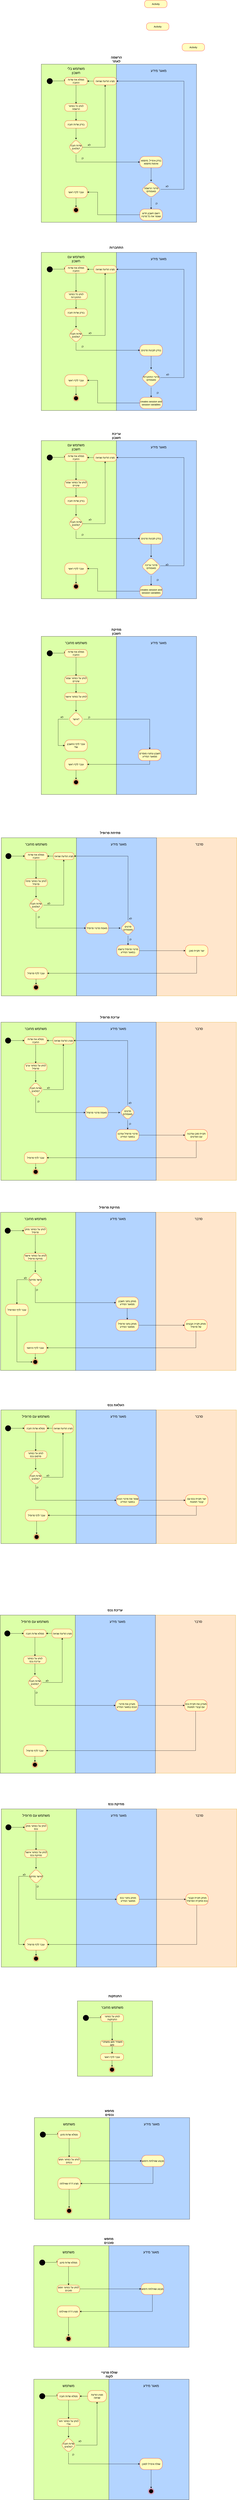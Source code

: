 <mxfile version="15.7.3" type="device"><diagram id="wC7P-biVElutOPf9WJRD" name="‫עמוד-1‬"><mxGraphModel dx="1526" dy="1810" grid="1" gridSize="10" guides="1" tooltips="1" connect="1" arrows="1" fold="1" page="1" pageScale="1" pageWidth="827" pageHeight="1169" math="0" shadow="0"><root><mxCell id="0"/><mxCell id="1" parent="0"/><mxCell id="TbEhhTfCEvlFUiCKJ6EN-3" value="" style="rounded=0;whiteSpace=wrap;html=1;fillColor=#B3D4FF;" parent="1" vertex="1"><mxGeometry x="400" width="427" height="840" as="geometry"/></mxCell><mxCell id="TbEhhTfCEvlFUiCKJ6EN-2" value="" style="rounded=0;whiteSpace=wrap;html=1;fillColor=#DCFFA8;" parent="1" vertex="1"><mxGeometry width="400" height="840" as="geometry"/></mxCell><mxCell id="TbEhhTfCEvlFUiCKJ6EN-1" value="" style="endArrow=none;html=1;rounded=0;" parent="1" edge="1"><mxGeometry width="50" height="50" relative="1" as="geometry"><mxPoint x="400" y="840" as="sourcePoint"/><mxPoint x="400" as="targetPoint"/></mxGeometry></mxCell><mxCell id="TbEhhTfCEvlFUiCKJ6EN-4" value="&lt;span style=&quot;font-size: 18px&quot;&gt;משתמש בלי חשבון&lt;/span&gt;" style="text;html=1;strokeColor=none;fillColor=none;align=center;verticalAlign=middle;whiteSpace=wrap;rounded=0;" parent="1" vertex="1"><mxGeometry x="115" y="20" width="140" height="30" as="geometry"/></mxCell><mxCell id="TbEhhTfCEvlFUiCKJ6EN-6" value="&lt;font style=&quot;font-size: 18px&quot;&gt;מאגר מידע&lt;/font&gt;" style="text;html=1;strokeColor=none;fillColor=none;align=center;verticalAlign=middle;whiteSpace=wrap;rounded=0;" parent="1" vertex="1"><mxGeometry x="570" y="20" width="110" height="30" as="geometry"/></mxCell><mxCell id="ki60f9fPr2bExqB2lriu-29" value="" style="edgeStyle=orthogonalEdgeStyle;rounded=0;orthogonalLoop=1;jettySize=auto;html=1;entryX=0;entryY=0.5;entryDx=0;entryDy=0;" parent="1" source="TbEhhTfCEvlFUiCKJ6EN-7" target="ktV0ibe4OABh3Bje4Kwz-132" edge="1"><mxGeometry relative="1" as="geometry"><Array as="points"><mxPoint x="125" y="89"/></Array><mxPoint x="110.75" y="88.575" as="targetPoint"/></mxGeometry></mxCell><mxCell id="TbEhhTfCEvlFUiCKJ6EN-7" value="" style="ellipse;whiteSpace=wrap;html=1;aspect=fixed;fontSize=18;fillColor=#000000;" parent="1" vertex="1"><mxGeometry x="30" y="75" width="30" height="30" as="geometry"/></mxCell><mxCell id="TbEhhTfCEvlFUiCKJ6EN-39" value="" style="ellipse;html=1;shape=endState;fillColor=#000000;strokeColor=#ff0000;fontSize=11;" parent="1" vertex="1"><mxGeometry x="170" y="760" width="30" height="30" as="geometry"/></mxCell><mxCell id="ki60f9fPr2bExqB2lriu-1" value="הרשמה לאתר" style="text;html=1;strokeColor=none;fillColor=none;align=center;verticalAlign=middle;whiteSpace=wrap;rounded=0;fontStyle=1;fontSize=17;" parent="1" vertex="1"><mxGeometry x="350" y="-40" width="100" height="30" as="geometry"/></mxCell><mxCell id="ktV0ibe4OABh3Bje4Kwz-116" value="&lt;font style=&quot;font-size: 13px&quot;&gt;כן&lt;/font&gt;" style="text;html=1;strokeColor=none;fillColor=none;align=center;verticalAlign=middle;whiteSpace=wrap;rounded=0;" parent="1" vertex="1"><mxGeometry x="578.5" y="730" width="70" height="18" as="geometry"/></mxCell><mxCell id="ktV0ibe4OABh3Bje4Kwz-118" value="&lt;span style=&quot;font-size: 13px&quot;&gt;לא&lt;/span&gt;" style="text;html=1;strokeColor=none;fillColor=none;align=center;verticalAlign=middle;whiteSpace=wrap;rounded=0;" parent="1" vertex="1"><mxGeometry x="635" y="640" width="70" height="18" as="geometry"/></mxCell><mxCell id="ktV0ibe4OABh3Bje4Kwz-139" style="edgeStyle=orthogonalEdgeStyle;rounded=0;orthogonalLoop=1;jettySize=auto;html=1;fontSize=13;entryX=0.5;entryY=0;entryDx=0;entryDy=0;" parent="1" source="ktV0ibe4OABh3Bje4Kwz-132" target="ktV0ibe4OABh3Bje4Kwz-143" edge="1"><mxGeometry relative="1" as="geometry"><mxPoint x="185" y="210" as="targetPoint"/></mxGeometry></mxCell><mxCell id="ktV0ibe4OABh3Bje4Kwz-132" value="&lt;font style=&quot;font-size: 13px&quot;&gt;ממלא את שדות החובה&lt;/font&gt;" style="rounded=1;whiteSpace=wrap;html=1;arcSize=40;fontColor=#000000;fillColor=#ffffc0;strokeColor=#ff0000;fontSize=13;" parent="1" vertex="1"><mxGeometry x="125" y="70" width="120" height="40" as="geometry"/></mxCell><mxCell id="ktV0ibe4OABh3Bje4Kwz-141" style="edgeStyle=orthogonalEdgeStyle;rounded=0;orthogonalLoop=1;jettySize=auto;html=1;entryX=1;entryY=0.5;entryDx=0;entryDy=0;fontSize=13;" parent="1" source="ktV0ibe4OABh3Bje4Kwz-134" target="ktV0ibe4OABh3Bje4Kwz-132" edge="1"><mxGeometry relative="1" as="geometry"/></mxCell><mxCell id="ktV0ibe4OABh3Bje4Kwz-134" value="מציג הודעת שגיאה" style="rounded=1;whiteSpace=wrap;html=1;arcSize=40;fontColor=#000000;fillColor=#ffffc0;strokeColor=#ff0000;fontSize=13;" parent="1" vertex="1"><mxGeometry x="280" y="70" width="120" height="40" as="geometry"/></mxCell><mxCell id="ktV0ibe4OABh3Bje4Kwz-135" value="Activity" style="rounded=1;whiteSpace=wrap;html=1;arcSize=40;fontColor=#000000;fillColor=#ffffc0;strokeColor=#ff0000;fontSize=13;" parent="1" vertex="1"><mxGeometry x="550" y="-340" width="120" height="40" as="geometry"/></mxCell><mxCell id="ktV0ibe4OABh3Bje4Kwz-136" value="Activity" style="rounded=1;whiteSpace=wrap;html=1;arcSize=40;fontColor=#000000;fillColor=#ffffc0;strokeColor=#ff0000;fontSize=13;" parent="1" vertex="1"><mxGeometry x="750" y="-110" width="120" height="40" as="geometry"/></mxCell><mxCell id="ktV0ibe4OABh3Bje4Kwz-137" value="Activity" style="rounded=1;whiteSpace=wrap;html=1;arcSize=40;fontColor=#000000;fillColor=#ffffc0;strokeColor=#ff0000;fontSize=13;" parent="1" vertex="1"><mxGeometry x="560" y="-220" width="120" height="40" as="geometry"/></mxCell><mxCell id="ktV0ibe4OABh3Bje4Kwz-140" style="edgeStyle=orthogonalEdgeStyle;rounded=0;orthogonalLoop=1;jettySize=auto;html=1;exitX=0.5;exitY=1;exitDx=0;exitDy=0;fontSize=13;" parent="1" source="ktV0ibe4OABh3Bje4Kwz-134" target="ktV0ibe4OABh3Bje4Kwz-134" edge="1"><mxGeometry relative="1" as="geometry"/></mxCell><mxCell id="ktV0ibe4OABh3Bje4Kwz-146" value="" style="edgeStyle=orthogonalEdgeStyle;rounded=0;orthogonalLoop=1;jettySize=auto;html=1;fontSize=13;entryX=0.5;entryY=0;entryDx=0;entryDy=0;" parent="1" source="ktV0ibe4OABh3Bje4Kwz-142" target="ktV0ibe4OABh3Bje4Kwz-145" edge="1"><mxGeometry relative="1" as="geometry"><mxPoint x="185" y="410" as="targetPoint"/></mxGeometry></mxCell><mxCell id="ktV0ibe4OABh3Bje4Kwz-142" value="&lt;font style=&quot;font-size: 13px&quot;&gt;בודק שדות חובה&lt;/font&gt;" style="rounded=1;whiteSpace=wrap;html=1;arcSize=40;fontColor=#000000;fillColor=#ffffc0;strokeColor=#ff0000;fontSize=13;" parent="1" vertex="1"><mxGeometry x="125" y="300" width="120" height="40" as="geometry"/></mxCell><mxCell id="ktV0ibe4OABh3Bje4Kwz-144" style="edgeStyle=orthogonalEdgeStyle;rounded=0;orthogonalLoop=1;jettySize=auto;html=1;entryX=0.5;entryY=0;entryDx=0;entryDy=0;fontSize=13;" parent="1" source="ktV0ibe4OABh3Bje4Kwz-143" target="ktV0ibe4OABh3Bje4Kwz-142" edge="1"><mxGeometry relative="1" as="geometry"/></mxCell><mxCell id="ktV0ibe4OABh3Bje4Kwz-143" value="&lt;font style=&quot;font-size: 13px&quot;&gt;לוחץ כל כפתור הרשמה&lt;/font&gt;" style="rounded=1;whiteSpace=wrap;html=1;arcSize=40;fontColor=#000000;fillColor=#ffffc0;strokeColor=#ff0000;fontSize=13;" parent="1" vertex="1"><mxGeometry x="125" y="210" width="120" height="40" as="geometry"/></mxCell><mxCell id="ktV0ibe4OABh3Bje4Kwz-147" style="edgeStyle=orthogonalEdgeStyle;rounded=0;orthogonalLoop=1;jettySize=auto;html=1;entryX=0.5;entryY=1;entryDx=0;entryDy=0;fontSize=13;exitX=0.916;exitY=0.518;exitDx=0;exitDy=0;exitPerimeter=0;" parent="1" source="ktV0ibe4OABh3Bje4Kwz-145" target="ktV0ibe4OABh3Bje4Kwz-134" edge="1"><mxGeometry relative="1" as="geometry"/></mxCell><mxCell id="ktV0ibe4OABh3Bje4Kwz-160" style="edgeStyle=orthogonalEdgeStyle;rounded=0;orthogonalLoop=1;jettySize=auto;html=1;entryX=0;entryY=0.5;entryDx=0;entryDy=0;fontSize=13;" parent="1" source="ktV0ibe4OABh3Bje4Kwz-145" target="ktV0ibe4OABh3Bje4Kwz-155" edge="1"><mxGeometry relative="1" as="geometry"><Array as="points"><mxPoint x="185" y="520"/></Array></mxGeometry></mxCell><mxCell id="ktV0ibe4OABh3Bje4Kwz-145" value="שדות חובה מלאים?" style="rhombus;whiteSpace=wrap;html=1;rounded=1;fontSize=13;fontColor=#000000;strokeColor=#ff0000;fillColor=#ffffc0;arcSize=40;" parent="1" vertex="1"><mxGeometry x="145" y="400" width="80" height="80" as="geometry"/></mxCell><mxCell id="ktV0ibe4OABh3Bje4Kwz-151" value="&lt;font style=&quot;font-size: 13px&quot;&gt;כן&lt;/font&gt;" style="text;html=1;strokeColor=none;fillColor=none;align=center;verticalAlign=middle;whiteSpace=wrap;rounded=0;" parent="1" vertex="1"><mxGeometry x="185" y="490" width="70" height="18" as="geometry"/></mxCell><mxCell id="ktV0ibe4OABh3Bje4Kwz-152" value="&lt;span style=&quot;font-size: 13px&quot;&gt;לא&lt;/span&gt;" style="text;html=1;strokeColor=none;fillColor=none;align=center;verticalAlign=middle;whiteSpace=wrap;rounded=0;" parent="1" vertex="1"><mxGeometry x="220" y="420" width="70" height="18" as="geometry"/></mxCell><mxCell id="ktV0ibe4OABh3Bje4Kwz-161" style="edgeStyle=orthogonalEdgeStyle;rounded=0;orthogonalLoop=1;jettySize=auto;html=1;entryX=0.5;entryY=0;entryDx=0;entryDy=0;fontSize=13;" parent="1" source="ktV0ibe4OABh3Bje4Kwz-155" target="ktV0ibe4OABh3Bje4Kwz-157" edge="1"><mxGeometry relative="1" as="geometry"/></mxCell><mxCell id="ktV0ibe4OABh3Bje4Kwz-155" value="בודק אימייל, סיסמא ואימות סיסמא" style="whiteSpace=wrap;html=1;rounded=1;fontSize=13;fontColor=#000000;strokeColor=#ff0000;fillColor=#ffffc0;arcSize=40;" parent="1" vertex="1"><mxGeometry x="525" y="490" width="120" height="60" as="geometry"/></mxCell><mxCell id="ktV0ibe4OABh3Bje4Kwz-164" style="edgeStyle=orthogonalEdgeStyle;rounded=0;orthogonalLoop=1;jettySize=auto;html=1;entryX=1;entryY=0.5;entryDx=0;entryDy=0;fontSize=13;" parent="1" source="ktV0ibe4OABh3Bje4Kwz-157" target="ktV0ibe4OABh3Bje4Kwz-134" edge="1"><mxGeometry relative="1" as="geometry"><Array as="points"><mxPoint x="760" y="665"/><mxPoint x="760" y="90"/></Array></mxGeometry></mxCell><mxCell id="ktV0ibe4OABh3Bje4Kwz-166" value="" style="edgeStyle=orthogonalEdgeStyle;rounded=0;orthogonalLoop=1;jettySize=auto;html=1;fontSize=13;" parent="1" source="ktV0ibe4OABh3Bje4Kwz-157" target="ktV0ibe4OABh3Bje4Kwz-165" edge="1"><mxGeometry relative="1" as="geometry"/></mxCell><mxCell id="ktV0ibe4OABh3Bje4Kwz-157" value="פרטיי הרשמה מאומתים" style="rhombus;whiteSpace=wrap;html=1;rounded=1;fontSize=13;fontColor=#000000;strokeColor=#ff0000;fillColor=#ffffc0;arcSize=40;" parent="1" vertex="1"><mxGeometry x="532.5" y="623" width="105" height="87" as="geometry"/></mxCell><mxCell id="ktV0ibe4OABh3Bje4Kwz-169" value="" style="edgeStyle=orthogonalEdgeStyle;rounded=0;orthogonalLoop=1;jettySize=auto;html=1;fontSize=13;" parent="1" source="ktV0ibe4OABh3Bje4Kwz-165" target="ktV0ibe4OABh3Bje4Kwz-168" edge="1"><mxGeometry relative="1" as="geometry"><Array as="points"><mxPoint x="300" y="800"/><mxPoint x="300" y="680"/></Array></mxGeometry></mxCell><mxCell id="ktV0ibe4OABh3Bje4Kwz-165" value="&lt;font style=&quot;font-size: 13px&quot;&gt;רושם חשבון חדש ושומר את כל פרטיו&lt;/font&gt;" style="whiteSpace=wrap;html=1;rounded=1;fontSize=13;fontColor=#000000;strokeColor=#ff0000;fillColor=#ffffc0;arcSize=40;" parent="1" vertex="1"><mxGeometry x="525" y="770" width="120" height="60" as="geometry"/></mxCell><mxCell id="ktV0ibe4OABh3Bje4Kwz-170" value="" style="edgeStyle=orthogonalEdgeStyle;rounded=0;orthogonalLoop=1;jettySize=auto;html=1;fontSize=13;entryX=0.5;entryY=0;entryDx=0;entryDy=0;" parent="1" source="ktV0ibe4OABh3Bje4Kwz-168" target="TbEhhTfCEvlFUiCKJ6EN-39" edge="1"><mxGeometry relative="1" as="geometry"/></mxCell><mxCell id="ktV0ibe4OABh3Bje4Kwz-168" value="&lt;font style=&quot;font-size: 13px&quot;&gt;עובר לדף ראשי&lt;/font&gt;" style="whiteSpace=wrap;html=1;rounded=1;fontSize=13;fontColor=#000000;strokeColor=#ff0000;fillColor=#ffffc0;arcSize=40;" parent="1" vertex="1"><mxGeometry x="125" y="650" width="120" height="60" as="geometry"/></mxCell><mxCell id="ktV0ibe4OABh3Bje4Kwz-171" value="" style="rounded=0;whiteSpace=wrap;html=1;fillColor=#B3D4FF;" parent="1" vertex="1"><mxGeometry x="400" y="1000" width="427" height="840" as="geometry"/></mxCell><mxCell id="ktV0ibe4OABh3Bje4Kwz-172" value="" style="rounded=0;whiteSpace=wrap;html=1;fillColor=#DCFFA8;" parent="1" vertex="1"><mxGeometry y="1000" width="400" height="840" as="geometry"/></mxCell><mxCell id="ktV0ibe4OABh3Bje4Kwz-173" value="" style="endArrow=none;html=1;rounded=0;" parent="1" edge="1"><mxGeometry width="50" height="50" relative="1" as="geometry"><mxPoint x="400" y="1840" as="sourcePoint"/><mxPoint x="400" y="1000" as="targetPoint"/></mxGeometry></mxCell><mxCell id="ktV0ibe4OABh3Bje4Kwz-174" value="&lt;span style=&quot;font-size: 18px&quot;&gt;משתמש עם חשבון&lt;/span&gt;" style="text;html=1;strokeColor=none;fillColor=none;align=center;verticalAlign=middle;whiteSpace=wrap;rounded=0;" parent="1" vertex="1"><mxGeometry x="115" y="1020" width="140" height="30" as="geometry"/></mxCell><mxCell id="ktV0ibe4OABh3Bje4Kwz-175" value="&lt;font style=&quot;font-size: 18px&quot;&gt;מאגר מידע&lt;/font&gt;" style="text;html=1;strokeColor=none;fillColor=none;align=center;verticalAlign=middle;whiteSpace=wrap;rounded=0;" parent="1" vertex="1"><mxGeometry x="570" y="1020" width="110" height="30" as="geometry"/></mxCell><mxCell id="ktV0ibe4OABh3Bje4Kwz-176" value="" style="edgeStyle=orthogonalEdgeStyle;rounded=0;orthogonalLoop=1;jettySize=auto;html=1;entryX=0;entryY=0.5;entryDx=0;entryDy=0;" parent="1" source="ktV0ibe4OABh3Bje4Kwz-177" target="ktV0ibe4OABh3Bje4Kwz-183" edge="1"><mxGeometry relative="1" as="geometry"><Array as="points"><mxPoint x="125" y="1089"/></Array><mxPoint x="110.75" y="1088.575" as="targetPoint"/></mxGeometry></mxCell><mxCell id="ktV0ibe4OABh3Bje4Kwz-177" value="" style="ellipse;whiteSpace=wrap;html=1;aspect=fixed;fontSize=18;fillColor=#000000;" parent="1" vertex="1"><mxGeometry x="30" y="1075" width="30" height="30" as="geometry"/></mxCell><mxCell id="ktV0ibe4OABh3Bje4Kwz-178" value="" style="ellipse;html=1;shape=endState;fillColor=#000000;strokeColor=#ff0000;fontSize=11;" parent="1" vertex="1"><mxGeometry x="170" y="1760" width="30" height="30" as="geometry"/></mxCell><mxCell id="ktV0ibe4OABh3Bje4Kwz-179" value="התחברות" style="text;html=1;strokeColor=none;fillColor=none;align=center;verticalAlign=middle;whiteSpace=wrap;rounded=0;fontStyle=1;fontSize=17;" parent="1" vertex="1"><mxGeometry x="350" y="960" width="100" height="30" as="geometry"/></mxCell><mxCell id="ktV0ibe4OABh3Bje4Kwz-180" value="&lt;font style=&quot;font-size: 13px&quot;&gt;כן&lt;/font&gt;" style="text;html=1;strokeColor=none;fillColor=none;align=center;verticalAlign=middle;whiteSpace=wrap;rounded=0;" parent="1" vertex="1"><mxGeometry x="585" y="1735.5" width="70" height="18" as="geometry"/></mxCell><mxCell id="ktV0ibe4OABh3Bje4Kwz-181" value="&lt;span style=&quot;font-size: 13px&quot;&gt;לא&lt;/span&gt;" style="text;html=1;strokeColor=none;fillColor=none;align=center;verticalAlign=middle;whiteSpace=wrap;rounded=0;" parent="1" vertex="1"><mxGeometry x="637.5" y="1640" width="70" height="18" as="geometry"/></mxCell><mxCell id="ktV0ibe4OABh3Bje4Kwz-182" style="edgeStyle=orthogonalEdgeStyle;rounded=0;orthogonalLoop=1;jettySize=auto;html=1;fontSize=13;entryX=0.5;entryY=0;entryDx=0;entryDy=0;" parent="1" source="ktV0ibe4OABh3Bje4Kwz-183" target="ktV0ibe4OABh3Bje4Kwz-190" edge="1"><mxGeometry relative="1" as="geometry"><mxPoint x="185" y="1210" as="targetPoint"/></mxGeometry></mxCell><mxCell id="ktV0ibe4OABh3Bje4Kwz-183" value="&lt;font style=&quot;font-size: 13px&quot;&gt;ממלא את שדות החובה&lt;/font&gt;" style="rounded=1;whiteSpace=wrap;html=1;arcSize=40;fontColor=#000000;fillColor=#ffffc0;strokeColor=#ff0000;fontSize=13;" parent="1" vertex="1"><mxGeometry x="125" y="1070" width="120" height="40" as="geometry"/></mxCell><mxCell id="ktV0ibe4OABh3Bje4Kwz-184" style="edgeStyle=orthogonalEdgeStyle;rounded=0;orthogonalLoop=1;jettySize=auto;html=1;entryX=1;entryY=0.5;entryDx=0;entryDy=0;fontSize=13;" parent="1" source="ktV0ibe4OABh3Bje4Kwz-185" target="ktV0ibe4OABh3Bje4Kwz-183" edge="1"><mxGeometry relative="1" as="geometry"/></mxCell><mxCell id="ktV0ibe4OABh3Bje4Kwz-185" value="מציג הודעת שגיאה" style="rounded=1;whiteSpace=wrap;html=1;arcSize=40;fontColor=#000000;fillColor=#ffffc0;strokeColor=#ff0000;fontSize=13;" parent="1" vertex="1"><mxGeometry x="280" y="1070" width="120" height="40" as="geometry"/></mxCell><mxCell id="ktV0ibe4OABh3Bje4Kwz-186" style="edgeStyle=orthogonalEdgeStyle;rounded=0;orthogonalLoop=1;jettySize=auto;html=1;exitX=0.5;exitY=1;exitDx=0;exitDy=0;fontSize=13;" parent="1" source="ktV0ibe4OABh3Bje4Kwz-185" target="ktV0ibe4OABh3Bje4Kwz-185" edge="1"><mxGeometry relative="1" as="geometry"/></mxCell><mxCell id="ktV0ibe4OABh3Bje4Kwz-187" value="" style="edgeStyle=orthogonalEdgeStyle;rounded=0;orthogonalLoop=1;jettySize=auto;html=1;fontSize=13;entryX=0.5;entryY=0;entryDx=0;entryDy=0;" parent="1" source="ktV0ibe4OABh3Bje4Kwz-188" target="ktV0ibe4OABh3Bje4Kwz-193" edge="1"><mxGeometry relative="1" as="geometry"><mxPoint x="185" y="1410" as="targetPoint"/></mxGeometry></mxCell><mxCell id="ktV0ibe4OABh3Bje4Kwz-188" value="&lt;font style=&quot;font-size: 13px&quot;&gt;בודק שדות חובה&lt;/font&gt;" style="rounded=1;whiteSpace=wrap;html=1;arcSize=40;fontColor=#000000;fillColor=#ffffc0;strokeColor=#ff0000;fontSize=13;" parent="1" vertex="1"><mxGeometry x="125" y="1300" width="120" height="40" as="geometry"/></mxCell><mxCell id="ktV0ibe4OABh3Bje4Kwz-189" style="edgeStyle=orthogonalEdgeStyle;rounded=0;orthogonalLoop=1;jettySize=auto;html=1;entryX=0.5;entryY=0;entryDx=0;entryDy=0;fontSize=13;" parent="1" source="ktV0ibe4OABh3Bje4Kwz-190" target="ktV0ibe4OABh3Bje4Kwz-188" edge="1"><mxGeometry relative="1" as="geometry"/></mxCell><mxCell id="ktV0ibe4OABh3Bje4Kwz-190" value="&lt;font style=&quot;font-size: 13px&quot;&gt;לוחץ כל כפתור התחברות&lt;/font&gt;" style="rounded=1;whiteSpace=wrap;html=1;arcSize=40;fontColor=#000000;fillColor=#ffffc0;strokeColor=#ff0000;fontSize=13;" parent="1" vertex="1"><mxGeometry x="125" y="1210" width="120" height="40" as="geometry"/></mxCell><mxCell id="ktV0ibe4OABh3Bje4Kwz-191" style="edgeStyle=orthogonalEdgeStyle;rounded=0;orthogonalLoop=1;jettySize=auto;html=1;entryX=0.5;entryY=1;entryDx=0;entryDy=0;fontSize=13;exitX=0.916;exitY=0.518;exitDx=0;exitDy=0;exitPerimeter=0;" parent="1" source="ktV0ibe4OABh3Bje4Kwz-193" target="ktV0ibe4OABh3Bje4Kwz-185" edge="1"><mxGeometry relative="1" as="geometry"/></mxCell><mxCell id="ktV0ibe4OABh3Bje4Kwz-192" style="edgeStyle=orthogonalEdgeStyle;rounded=0;orthogonalLoop=1;jettySize=auto;html=1;entryX=0;entryY=0.5;entryDx=0;entryDy=0;fontSize=13;" parent="1" source="ktV0ibe4OABh3Bje4Kwz-193" target="ktV0ibe4OABh3Bje4Kwz-197" edge="1"><mxGeometry relative="1" as="geometry"><Array as="points"><mxPoint x="185" y="1520"/></Array></mxGeometry></mxCell><mxCell id="ktV0ibe4OABh3Bje4Kwz-193" value="שדות חובה מלאים?" style="rhombus;whiteSpace=wrap;html=1;rounded=1;fontSize=13;fontColor=#000000;strokeColor=#ff0000;fillColor=#ffffc0;arcSize=40;" parent="1" vertex="1"><mxGeometry x="145" y="1400" width="80" height="80" as="geometry"/></mxCell><mxCell id="ktV0ibe4OABh3Bje4Kwz-194" value="&lt;font style=&quot;font-size: 13px&quot;&gt;כן&lt;/font&gt;" style="text;html=1;strokeColor=none;fillColor=none;align=center;verticalAlign=middle;whiteSpace=wrap;rounded=0;" parent="1" vertex="1"><mxGeometry x="185" y="1490" width="70" height="18" as="geometry"/></mxCell><mxCell id="ktV0ibe4OABh3Bje4Kwz-195" value="&lt;span style=&quot;font-size: 13px&quot;&gt;לא&lt;/span&gt;" style="text;html=1;strokeColor=none;fillColor=none;align=center;verticalAlign=middle;whiteSpace=wrap;rounded=0;" parent="1" vertex="1"><mxGeometry x="225" y="1420" width="70" height="18" as="geometry"/></mxCell><mxCell id="ktV0ibe4OABh3Bje4Kwz-196" style="edgeStyle=orthogonalEdgeStyle;rounded=0;orthogonalLoop=1;jettySize=auto;html=1;entryX=0.5;entryY=0;entryDx=0;entryDy=0;fontSize=13;" parent="1" source="ktV0ibe4OABh3Bje4Kwz-197" target="ktV0ibe4OABh3Bje4Kwz-200" edge="1"><mxGeometry relative="1" as="geometry"/></mxCell><mxCell id="ktV0ibe4OABh3Bje4Kwz-197" value="בודק תקינות פרטים" style="whiteSpace=wrap;html=1;rounded=1;fontSize=13;fontColor=#000000;strokeColor=#ff0000;fillColor=#ffffc0;arcSize=40;" parent="1" vertex="1"><mxGeometry x="525" y="1490" width="120" height="60" as="geometry"/></mxCell><mxCell id="ktV0ibe4OABh3Bje4Kwz-198" style="edgeStyle=orthogonalEdgeStyle;rounded=0;orthogonalLoop=1;jettySize=auto;html=1;entryX=1;entryY=0.5;entryDx=0;entryDy=0;fontSize=13;" parent="1" source="ktV0ibe4OABh3Bje4Kwz-200" target="ktV0ibe4OABh3Bje4Kwz-185" edge="1"><mxGeometry relative="1" as="geometry"><Array as="points"><mxPoint x="760" y="1665"/><mxPoint x="760" y="1090"/></Array></mxGeometry></mxCell><mxCell id="ktV0ibe4OABh3Bje4Kwz-199" value="" style="edgeStyle=orthogonalEdgeStyle;rounded=0;orthogonalLoop=1;jettySize=auto;html=1;fontSize=13;" parent="1" source="ktV0ibe4OABh3Bje4Kwz-200" target="ktV0ibe4OABh3Bje4Kwz-202" edge="1"><mxGeometry relative="1" as="geometry"/></mxCell><mxCell id="ktV0ibe4OABh3Bje4Kwz-200" value="&lt;font style=&quot;font-size: 13px&quot;&gt;פרטיי התחברות מאומתים&lt;/font&gt;" style="rhombus;whiteSpace=wrap;html=1;rounded=1;fontSize=13;fontColor=#000000;strokeColor=#ff0000;fillColor=#ffffc0;arcSize=40;" parent="1" vertex="1"><mxGeometry x="532.5" y="1620" width="105" height="97" as="geometry"/></mxCell><mxCell id="ktV0ibe4OABh3Bje4Kwz-201" value="" style="edgeStyle=orthogonalEdgeStyle;rounded=0;orthogonalLoop=1;jettySize=auto;html=1;fontSize=13;" parent="1" source="ktV0ibe4OABh3Bje4Kwz-202" target="ktV0ibe4OABh3Bje4Kwz-204" edge="1"><mxGeometry relative="1" as="geometry"><Array as="points"><mxPoint x="300" y="1800"/><mxPoint x="300" y="1680"/></Array></mxGeometry></mxCell><mxCell id="ktV0ibe4OABh3Bje4Kwz-202" value="&lt;font style=&quot;font-size: 13px&quot;&gt;creates session and session variables&lt;/font&gt;" style="whiteSpace=wrap;html=1;rounded=1;fontSize=13;fontColor=#000000;strokeColor=#ff0000;fillColor=#ffffc0;arcSize=40;" parent="1" vertex="1"><mxGeometry x="525" y="1770" width="120" height="60" as="geometry"/></mxCell><mxCell id="ktV0ibe4OABh3Bje4Kwz-203" value="" style="edgeStyle=orthogonalEdgeStyle;rounded=0;orthogonalLoop=1;jettySize=auto;html=1;fontSize=13;entryX=0.5;entryY=0;entryDx=0;entryDy=0;" parent="1" source="ktV0ibe4OABh3Bje4Kwz-204" target="ktV0ibe4OABh3Bje4Kwz-178" edge="1"><mxGeometry relative="1" as="geometry"/></mxCell><mxCell id="ktV0ibe4OABh3Bje4Kwz-204" value="&lt;font style=&quot;font-size: 13px&quot;&gt;עובר לדף ראשי&lt;/font&gt;" style="whiteSpace=wrap;html=1;rounded=1;fontSize=13;fontColor=#000000;strokeColor=#ff0000;fillColor=#ffffc0;arcSize=40;" parent="1" vertex="1"><mxGeometry x="125" y="1650" width="120" height="60" as="geometry"/></mxCell><mxCell id="ktV0ibe4OABh3Bje4Kwz-205" value="" style="rounded=0;whiteSpace=wrap;html=1;fillColor=#B3D4FF;" parent="1" vertex="1"><mxGeometry x="400" y="2000" width="427" height="840" as="geometry"/></mxCell><mxCell id="ktV0ibe4OABh3Bje4Kwz-206" value="" style="rounded=0;whiteSpace=wrap;html=1;fillColor=#DCFFA8;" parent="1" vertex="1"><mxGeometry y="2000" width="400" height="840" as="geometry"/></mxCell><mxCell id="ktV0ibe4OABh3Bje4Kwz-207" value="" style="endArrow=none;html=1;rounded=0;" parent="1" edge="1"><mxGeometry width="50" height="50" relative="1" as="geometry"><mxPoint x="400" y="2840" as="sourcePoint"/><mxPoint x="400" y="2000" as="targetPoint"/></mxGeometry></mxCell><mxCell id="ktV0ibe4OABh3Bje4Kwz-208" value="&lt;span style=&quot;font-size: 18px&quot;&gt;משתמש עם חשבון&lt;/span&gt;" style="text;html=1;strokeColor=none;fillColor=none;align=center;verticalAlign=middle;whiteSpace=wrap;rounded=0;" parent="1" vertex="1"><mxGeometry x="115" y="2020" width="140" height="30" as="geometry"/></mxCell><mxCell id="ktV0ibe4OABh3Bje4Kwz-209" value="&lt;font style=&quot;font-size: 18px&quot;&gt;מאגר מידע&lt;/font&gt;" style="text;html=1;strokeColor=none;fillColor=none;align=center;verticalAlign=middle;whiteSpace=wrap;rounded=0;" parent="1" vertex="1"><mxGeometry x="570" y="2020" width="110" height="30" as="geometry"/></mxCell><mxCell id="ktV0ibe4OABh3Bje4Kwz-210" value="" style="edgeStyle=orthogonalEdgeStyle;rounded=0;orthogonalLoop=1;jettySize=auto;html=1;entryX=0;entryY=0.5;entryDx=0;entryDy=0;" parent="1" source="ktV0ibe4OABh3Bje4Kwz-211" target="ktV0ibe4OABh3Bje4Kwz-217" edge="1"><mxGeometry relative="1" as="geometry"><Array as="points"><mxPoint x="125" y="2089"/></Array><mxPoint x="110.75" y="2088.575" as="targetPoint"/></mxGeometry></mxCell><mxCell id="ktV0ibe4OABh3Bje4Kwz-211" value="" style="ellipse;whiteSpace=wrap;html=1;aspect=fixed;fontSize=18;fillColor=#000000;" parent="1" vertex="1"><mxGeometry x="30" y="2075" width="30" height="30" as="geometry"/></mxCell><mxCell id="ktV0ibe4OABh3Bje4Kwz-212" value="" style="ellipse;html=1;shape=endState;fillColor=#000000;strokeColor=#ff0000;fontSize=11;" parent="1" vertex="1"><mxGeometry x="170" y="2760" width="30" height="30" as="geometry"/></mxCell><mxCell id="ktV0ibe4OABh3Bje4Kwz-213" value="עריכת חשבון" style="text;html=1;strokeColor=none;fillColor=none;align=center;verticalAlign=middle;whiteSpace=wrap;rounded=0;fontStyle=1;fontSize=17;" parent="1" vertex="1"><mxGeometry x="350" y="1960" width="100" height="30" as="geometry"/></mxCell><mxCell id="ktV0ibe4OABh3Bje4Kwz-214" value="&lt;font style=&quot;font-size: 13px&quot;&gt;כן&lt;/font&gt;" style="text;html=1;strokeColor=none;fillColor=none;align=center;verticalAlign=middle;whiteSpace=wrap;rounded=0;" parent="1" vertex="1"><mxGeometry x="585" y="2730" width="70" height="18" as="geometry"/></mxCell><mxCell id="ktV0ibe4OABh3Bje4Kwz-215" value="&lt;span style=&quot;font-size: 13px&quot;&gt;לא&lt;/span&gt;" style="text;html=1;strokeColor=none;fillColor=none;align=center;verticalAlign=middle;whiteSpace=wrap;rounded=0;" parent="1" vertex="1"><mxGeometry x="635" y="2650" width="70" height="18" as="geometry"/></mxCell><mxCell id="ktV0ibe4OABh3Bje4Kwz-216" style="edgeStyle=orthogonalEdgeStyle;rounded=0;orthogonalLoop=1;jettySize=auto;html=1;fontSize=13;entryX=0.5;entryY=0;entryDx=0;entryDy=0;" parent="1" source="ktV0ibe4OABh3Bje4Kwz-217" target="ktV0ibe4OABh3Bje4Kwz-224" edge="1"><mxGeometry relative="1" as="geometry"><mxPoint x="185" y="2210" as="targetPoint"/></mxGeometry></mxCell><mxCell id="ktV0ibe4OABh3Bje4Kwz-217" value="&lt;font style=&quot;font-size: 13px&quot;&gt;ממלא את שדות החובה&lt;/font&gt;" style="rounded=1;whiteSpace=wrap;html=1;arcSize=40;fontColor=#000000;fillColor=#ffffc0;strokeColor=#ff0000;fontSize=13;" parent="1" vertex="1"><mxGeometry x="125" y="2070" width="120" height="40" as="geometry"/></mxCell><mxCell id="ktV0ibe4OABh3Bje4Kwz-218" style="edgeStyle=orthogonalEdgeStyle;rounded=0;orthogonalLoop=1;jettySize=auto;html=1;entryX=1;entryY=0.5;entryDx=0;entryDy=0;fontSize=13;" parent="1" source="ktV0ibe4OABh3Bje4Kwz-219" target="ktV0ibe4OABh3Bje4Kwz-217" edge="1"><mxGeometry relative="1" as="geometry"/></mxCell><mxCell id="ktV0ibe4OABh3Bje4Kwz-219" value="מציג הודעת שגיאה" style="rounded=1;whiteSpace=wrap;html=1;arcSize=40;fontColor=#000000;fillColor=#ffffc0;strokeColor=#ff0000;fontSize=13;" parent="1" vertex="1"><mxGeometry x="280" y="2070" width="120" height="40" as="geometry"/></mxCell><mxCell id="ktV0ibe4OABh3Bje4Kwz-220" style="edgeStyle=orthogonalEdgeStyle;rounded=0;orthogonalLoop=1;jettySize=auto;html=1;exitX=0.5;exitY=1;exitDx=0;exitDy=0;fontSize=13;" parent="1" source="ktV0ibe4OABh3Bje4Kwz-219" target="ktV0ibe4OABh3Bje4Kwz-219" edge="1"><mxGeometry relative="1" as="geometry"/></mxCell><mxCell id="ktV0ibe4OABh3Bje4Kwz-221" value="" style="edgeStyle=orthogonalEdgeStyle;rounded=0;orthogonalLoop=1;jettySize=auto;html=1;fontSize=13;entryX=0.5;entryY=0;entryDx=0;entryDy=0;" parent="1" source="ktV0ibe4OABh3Bje4Kwz-222" target="ktV0ibe4OABh3Bje4Kwz-227" edge="1"><mxGeometry relative="1" as="geometry"><mxPoint x="185" y="2410" as="targetPoint"/></mxGeometry></mxCell><mxCell id="ktV0ibe4OABh3Bje4Kwz-222" value="&lt;font style=&quot;font-size: 13px&quot;&gt;בודק שדות חובה&lt;/font&gt;" style="rounded=1;whiteSpace=wrap;html=1;arcSize=40;fontColor=#000000;fillColor=#ffffc0;strokeColor=#ff0000;fontSize=13;" parent="1" vertex="1"><mxGeometry x="125" y="2300" width="120" height="40" as="geometry"/></mxCell><mxCell id="ktV0ibe4OABh3Bje4Kwz-223" style="edgeStyle=orthogonalEdgeStyle;rounded=0;orthogonalLoop=1;jettySize=auto;html=1;entryX=0.5;entryY=0;entryDx=0;entryDy=0;fontSize=13;" parent="1" source="ktV0ibe4OABh3Bje4Kwz-224" target="ktV0ibe4OABh3Bje4Kwz-222" edge="1"><mxGeometry relative="1" as="geometry"/></mxCell><mxCell id="ktV0ibe4OABh3Bje4Kwz-224" value="&lt;font style=&quot;font-size: 13px&quot;&gt;לוחץ על כפתור שמור שינויים&lt;/font&gt;" style="rounded=1;whiteSpace=wrap;html=1;arcSize=40;fontColor=#000000;fillColor=#ffffc0;strokeColor=#ff0000;fontSize=13;" parent="1" vertex="1"><mxGeometry x="125" y="2210" width="120" height="40" as="geometry"/></mxCell><mxCell id="ktV0ibe4OABh3Bje4Kwz-225" style="edgeStyle=orthogonalEdgeStyle;rounded=0;orthogonalLoop=1;jettySize=auto;html=1;entryX=0.5;entryY=1;entryDx=0;entryDy=0;fontSize=13;exitX=0.916;exitY=0.518;exitDx=0;exitDy=0;exitPerimeter=0;" parent="1" source="ktV0ibe4OABh3Bje4Kwz-227" target="ktV0ibe4OABh3Bje4Kwz-219" edge="1"><mxGeometry relative="1" as="geometry"/></mxCell><mxCell id="ktV0ibe4OABh3Bje4Kwz-226" style="edgeStyle=orthogonalEdgeStyle;rounded=0;orthogonalLoop=1;jettySize=auto;html=1;entryX=0;entryY=0.5;entryDx=0;entryDy=0;fontSize=13;" parent="1" source="ktV0ibe4OABh3Bje4Kwz-227" target="ktV0ibe4OABh3Bje4Kwz-231" edge="1"><mxGeometry relative="1" as="geometry"><Array as="points"><mxPoint x="185" y="2520"/></Array></mxGeometry></mxCell><mxCell id="ktV0ibe4OABh3Bje4Kwz-227" value="שדות חובה מלאים?" style="rhombus;whiteSpace=wrap;html=1;rounded=1;fontSize=13;fontColor=#000000;strokeColor=#ff0000;fillColor=#ffffc0;arcSize=40;" parent="1" vertex="1"><mxGeometry x="145" y="2400" width="80" height="80" as="geometry"/></mxCell><mxCell id="ktV0ibe4OABh3Bje4Kwz-228" value="&lt;font style=&quot;font-size: 13px&quot;&gt;כן&lt;/font&gt;" style="text;html=1;strokeColor=none;fillColor=none;align=center;verticalAlign=middle;whiteSpace=wrap;rounded=0;" parent="1" vertex="1"><mxGeometry x="185" y="2490" width="70" height="18" as="geometry"/></mxCell><mxCell id="ktV0ibe4OABh3Bje4Kwz-229" value="&lt;span style=&quot;font-size: 13px&quot;&gt;לא&lt;/span&gt;" style="text;html=1;strokeColor=none;fillColor=none;align=center;verticalAlign=middle;whiteSpace=wrap;rounded=0;" parent="1" vertex="1"><mxGeometry x="225" y="2411" width="70" height="18" as="geometry"/></mxCell><mxCell id="ktV0ibe4OABh3Bje4Kwz-230" style="edgeStyle=orthogonalEdgeStyle;rounded=0;orthogonalLoop=1;jettySize=auto;html=1;entryX=0.5;entryY=0;entryDx=0;entryDy=0;fontSize=13;" parent="1" source="ktV0ibe4OABh3Bje4Kwz-231" target="ktV0ibe4OABh3Bje4Kwz-234" edge="1"><mxGeometry relative="1" as="geometry"/></mxCell><mxCell id="ktV0ibe4OABh3Bje4Kwz-231" value="בודק תקינות פרטים" style="whiteSpace=wrap;html=1;rounded=1;fontSize=13;fontColor=#000000;strokeColor=#ff0000;fillColor=#ffffc0;arcSize=40;" parent="1" vertex="1"><mxGeometry x="525" y="2490" width="120" height="60" as="geometry"/></mxCell><mxCell id="ktV0ibe4OABh3Bje4Kwz-232" style="edgeStyle=orthogonalEdgeStyle;rounded=0;orthogonalLoop=1;jettySize=auto;html=1;entryX=1;entryY=0.5;entryDx=0;entryDy=0;fontSize=13;" parent="1" source="ktV0ibe4OABh3Bje4Kwz-234" target="ktV0ibe4OABh3Bje4Kwz-219" edge="1"><mxGeometry relative="1" as="geometry"><Array as="points"><mxPoint x="760" y="2665"/><mxPoint x="760" y="2090"/></Array></mxGeometry></mxCell><mxCell id="ktV0ibe4OABh3Bje4Kwz-233" value="" style="edgeStyle=orthogonalEdgeStyle;rounded=0;orthogonalLoop=1;jettySize=auto;html=1;fontSize=13;" parent="1" source="ktV0ibe4OABh3Bje4Kwz-234" target="ktV0ibe4OABh3Bje4Kwz-236" edge="1"><mxGeometry relative="1" as="geometry"/></mxCell><mxCell id="ktV0ibe4OABh3Bje4Kwz-234" value="&lt;font style=&quot;font-size: 13px&quot;&gt;פרטיי עריכה מאומתים&lt;/font&gt;" style="rhombus;whiteSpace=wrap;html=1;rounded=1;fontSize=13;fontColor=#000000;strokeColor=#ff0000;fillColor=#ffffc0;arcSize=40;" parent="1" vertex="1"><mxGeometry x="532.5" y="2620" width="105" height="97" as="geometry"/></mxCell><mxCell id="ktV0ibe4OABh3Bje4Kwz-235" value="" style="edgeStyle=orthogonalEdgeStyle;rounded=0;orthogonalLoop=1;jettySize=auto;html=1;fontSize=13;" parent="1" source="ktV0ibe4OABh3Bje4Kwz-236" target="ktV0ibe4OABh3Bje4Kwz-238" edge="1"><mxGeometry relative="1" as="geometry"><Array as="points"><mxPoint x="300" y="2800"/><mxPoint x="300" y="2680"/></Array></mxGeometry></mxCell><mxCell id="ktV0ibe4OABh3Bje4Kwz-236" value="&lt;font style=&quot;font-size: 13px&quot;&gt;creates session and session variables&lt;/font&gt;" style="whiteSpace=wrap;html=1;rounded=1;fontSize=13;fontColor=#000000;strokeColor=#ff0000;fillColor=#ffffc0;arcSize=40;" parent="1" vertex="1"><mxGeometry x="525" y="2770" width="120" height="60" as="geometry"/></mxCell><mxCell id="ktV0ibe4OABh3Bje4Kwz-237" value="" style="edgeStyle=orthogonalEdgeStyle;rounded=0;orthogonalLoop=1;jettySize=auto;html=1;fontSize=13;entryX=0.5;entryY=0;entryDx=0;entryDy=0;" parent="1" source="ktV0ibe4OABh3Bje4Kwz-238" target="ktV0ibe4OABh3Bje4Kwz-212" edge="1"><mxGeometry relative="1" as="geometry"/></mxCell><mxCell id="ktV0ibe4OABh3Bje4Kwz-238" value="&lt;font style=&quot;font-size: 13px&quot;&gt;עובר לדף ראשי&lt;/font&gt;" style="whiteSpace=wrap;html=1;rounded=1;fontSize=13;fontColor=#000000;strokeColor=#ff0000;fillColor=#ffffc0;arcSize=40;" parent="1" vertex="1"><mxGeometry x="125" y="2650" width="120" height="60" as="geometry"/></mxCell><mxCell id="UQuU9hCqzt-lOqkIjKov-1" value="" style="rounded=0;whiteSpace=wrap;html=1;fillColor=#B3D4FF;" vertex="1" parent="1"><mxGeometry x="400" y="3040" width="427" height="840" as="geometry"/></mxCell><mxCell id="UQuU9hCqzt-lOqkIjKov-2" value="" style="rounded=0;whiteSpace=wrap;html=1;fillColor=#DCFFA8;" vertex="1" parent="1"><mxGeometry y="3040" width="400" height="840" as="geometry"/></mxCell><mxCell id="UQuU9hCqzt-lOqkIjKov-3" value="" style="endArrow=none;html=1;rounded=0;" edge="1" parent="1"><mxGeometry width="50" height="50" relative="1" as="geometry"><mxPoint x="400" y="3880" as="sourcePoint"/><mxPoint x="400" y="3040" as="targetPoint"/></mxGeometry></mxCell><mxCell id="UQuU9hCqzt-lOqkIjKov-4" value="&lt;span style=&quot;font-size: 18px&quot;&gt;משתמש מחובר&lt;/span&gt;" style="text;html=1;strokeColor=none;fillColor=none;align=center;verticalAlign=middle;whiteSpace=wrap;rounded=0;" vertex="1" parent="1"><mxGeometry x="115" y="3060" width="140" height="30" as="geometry"/></mxCell><mxCell id="UQuU9hCqzt-lOqkIjKov-5" value="&lt;font style=&quot;font-size: 18px&quot;&gt;מאגר מידע&lt;/font&gt;" style="text;html=1;strokeColor=none;fillColor=none;align=center;verticalAlign=middle;whiteSpace=wrap;rounded=0;" vertex="1" parent="1"><mxGeometry x="570" y="3060" width="110" height="30" as="geometry"/></mxCell><mxCell id="UQuU9hCqzt-lOqkIjKov-6" value="" style="edgeStyle=orthogonalEdgeStyle;rounded=0;orthogonalLoop=1;jettySize=auto;html=1;entryX=0;entryY=0.5;entryDx=0;entryDy=0;" edge="1" parent="1" source="UQuU9hCqzt-lOqkIjKov-7" target="UQuU9hCqzt-lOqkIjKov-13"><mxGeometry relative="1" as="geometry"><Array as="points"><mxPoint x="125" y="3129"/></Array><mxPoint x="110.75" y="3128.575" as="targetPoint"/></mxGeometry></mxCell><mxCell id="UQuU9hCqzt-lOqkIjKov-7" value="" style="ellipse;whiteSpace=wrap;html=1;aspect=fixed;fontSize=18;fillColor=#000000;" vertex="1" parent="1"><mxGeometry x="30" y="3115" width="30" height="30" as="geometry"/></mxCell><mxCell id="UQuU9hCqzt-lOqkIjKov-8" value="" style="ellipse;html=1;shape=endState;fillColor=#000000;strokeColor=#ff0000;fontSize=11;" vertex="1" parent="1"><mxGeometry x="170" y="3800" width="30" height="30" as="geometry"/></mxCell><mxCell id="UQuU9hCqzt-lOqkIjKov-9" value="מחיקת חשבון" style="text;html=1;strokeColor=none;fillColor=none;align=center;verticalAlign=middle;whiteSpace=wrap;rounded=0;fontStyle=1;fontSize=17;" vertex="1" parent="1"><mxGeometry x="350" y="3000" width="100" height="30" as="geometry"/></mxCell><mxCell id="UQuU9hCqzt-lOqkIjKov-12" style="edgeStyle=orthogonalEdgeStyle;rounded=0;orthogonalLoop=1;jettySize=auto;html=1;fontSize=13;entryX=0.5;entryY=0;entryDx=0;entryDy=0;" edge="1" parent="1" source="UQuU9hCqzt-lOqkIjKov-13" target="UQuU9hCqzt-lOqkIjKov-20"><mxGeometry relative="1" as="geometry"><mxPoint x="185" y="3250" as="targetPoint"/></mxGeometry></mxCell><mxCell id="UQuU9hCqzt-lOqkIjKov-13" value="&lt;font style=&quot;font-size: 13px&quot;&gt;ממלא את שדות החובה&lt;/font&gt;" style="rounded=1;whiteSpace=wrap;html=1;arcSize=40;fontColor=#000000;fillColor=#ffffc0;strokeColor=#ff0000;fontSize=13;" vertex="1" parent="1"><mxGeometry x="125" y="3110" width="120" height="40" as="geometry"/></mxCell><mxCell id="UQuU9hCqzt-lOqkIjKov-16" style="edgeStyle=orthogonalEdgeStyle;rounded=0;orthogonalLoop=1;jettySize=auto;html=1;exitX=0.5;exitY=1;exitDx=0;exitDy=0;fontSize=13;" edge="1" parent="1"><mxGeometry relative="1" as="geometry"><mxPoint x="340" y="3150" as="sourcePoint"/><mxPoint x="340" y="3150" as="targetPoint"/></mxGeometry></mxCell><mxCell id="UQuU9hCqzt-lOqkIjKov-17" value="" style="edgeStyle=orthogonalEdgeStyle;rounded=0;orthogonalLoop=1;jettySize=auto;html=1;fontSize=13;entryX=0.5;entryY=0;entryDx=0;entryDy=0;" edge="1" parent="1" source="UQuU9hCqzt-lOqkIjKov-18" target="UQuU9hCqzt-lOqkIjKov-23"><mxGeometry relative="1" as="geometry"><mxPoint x="185" y="3450" as="targetPoint"/></mxGeometry></mxCell><mxCell id="UQuU9hCqzt-lOqkIjKov-18" value="לוחץ על כפתור אישור" style="rounded=1;whiteSpace=wrap;html=1;arcSize=40;fontColor=#000000;fillColor=#ffffc0;strokeColor=#ff0000;fontSize=13;" vertex="1" parent="1"><mxGeometry x="125" y="3340" width="120" height="40" as="geometry"/></mxCell><mxCell id="UQuU9hCqzt-lOqkIjKov-19" style="edgeStyle=orthogonalEdgeStyle;rounded=0;orthogonalLoop=1;jettySize=auto;html=1;entryX=0.5;entryY=0;entryDx=0;entryDy=0;fontSize=13;" edge="1" parent="1" source="UQuU9hCqzt-lOqkIjKov-20" target="UQuU9hCqzt-lOqkIjKov-18"><mxGeometry relative="1" as="geometry"/></mxCell><mxCell id="UQuU9hCqzt-lOqkIjKov-20" value="&lt;font style=&quot;font-size: 13px&quot;&gt;לוחץ על כפתור שמור שינויים&lt;/font&gt;" style="rounded=1;whiteSpace=wrap;html=1;arcSize=40;fontColor=#000000;fillColor=#ffffc0;strokeColor=#ff0000;fontSize=13;" vertex="1" parent="1"><mxGeometry x="125" y="3250" width="120" height="40" as="geometry"/></mxCell><mxCell id="UQuU9hCqzt-lOqkIjKov-35" style="edgeStyle=orthogonalEdgeStyle;rounded=0;orthogonalLoop=1;jettySize=auto;html=1;entryX=0;entryY=0.5;entryDx=0;entryDy=0;" edge="1" parent="1" source="UQuU9hCqzt-lOqkIjKov-23" target="UQuU9hCqzt-lOqkIjKov-37"><mxGeometry relative="1" as="geometry"><Array as="points"><mxPoint x="90" y="3480"/><mxPoint x="90" y="3620"/></Array></mxGeometry></mxCell><mxCell id="UQuU9hCqzt-lOqkIjKov-23" value="אישר?" style="rhombus;whiteSpace=wrap;html=1;rounded=1;fontSize=13;fontColor=#000000;strokeColor=#ff0000;fillColor=#ffffc0;arcSize=40;" vertex="1" parent="1"><mxGeometry x="145" y="3440" width="80" height="80" as="geometry"/></mxCell><mxCell id="UQuU9hCqzt-lOqkIjKov-24" value="&lt;font style=&quot;font-size: 13px&quot;&gt;כן&lt;/font&gt;" style="text;html=1;strokeColor=none;fillColor=none;align=center;verticalAlign=middle;whiteSpace=wrap;rounded=0;" vertex="1" parent="1"><mxGeometry x="220" y="3460" width="70" height="18" as="geometry"/></mxCell><mxCell id="UQuU9hCqzt-lOqkIjKov-25" value="&lt;span style=&quot;font-size: 13px&quot;&gt;לא&lt;/span&gt;" style="text;html=1;strokeColor=none;fillColor=none;align=center;verticalAlign=middle;whiteSpace=wrap;rounded=0;" vertex="1" parent="1"><mxGeometry x="75" y="3460" width="70" height="18" as="geometry"/></mxCell><mxCell id="UQuU9hCqzt-lOqkIjKov-40" style="edgeStyle=orthogonalEdgeStyle;rounded=0;orthogonalLoop=1;jettySize=auto;html=1;entryX=1;entryY=0.5;entryDx=0;entryDy=0;" edge="1" parent="1" source="UQuU9hCqzt-lOqkIjKov-27" target="UQuU9hCqzt-lOqkIjKov-34"><mxGeometry relative="1" as="geometry"><Array as="points"><mxPoint x="578" y="3720"/></Array></mxGeometry></mxCell><mxCell id="UQuU9hCqzt-lOqkIjKov-27" value="חשבון ונתוניו מוסרים ממאגר המידע" style="whiteSpace=wrap;html=1;rounded=1;fontSize=13;fontColor=#000000;strokeColor=#ff0000;fillColor=#ffffc0;arcSize=40;" vertex="1" parent="1"><mxGeometry x="517.5" y="3640" width="120" height="60" as="geometry"/></mxCell><mxCell id="UQuU9hCqzt-lOqkIjKov-33" value="" style="edgeStyle=orthogonalEdgeStyle;rounded=0;orthogonalLoop=1;jettySize=auto;html=1;fontSize=13;entryX=0.5;entryY=0;entryDx=0;entryDy=0;" edge="1" parent="1" source="UQuU9hCqzt-lOqkIjKov-34" target="UQuU9hCqzt-lOqkIjKov-8"><mxGeometry relative="1" as="geometry"/></mxCell><mxCell id="UQuU9hCqzt-lOqkIjKov-34" value="&lt;font style=&quot;font-size: 13px&quot;&gt;עובר לדף ראשי&lt;/font&gt;" style="whiteSpace=wrap;html=1;rounded=1;fontSize=13;fontColor=#000000;strokeColor=#ff0000;fillColor=#ffffc0;arcSize=40;" vertex="1" parent="1"><mxGeometry x="125" y="3690" width="120" height="60" as="geometry"/></mxCell><mxCell id="UQuU9hCqzt-lOqkIjKov-39" style="edgeStyle=orthogonalEdgeStyle;rounded=0;orthogonalLoop=1;jettySize=auto;html=1;entryX=0.5;entryY=0;entryDx=0;entryDy=0;exitX=1;exitY=0.5;exitDx=0;exitDy=0;" edge="1" parent="1" source="UQuU9hCqzt-lOqkIjKov-23" target="UQuU9hCqzt-lOqkIjKov-27"><mxGeometry relative="1" as="geometry"/></mxCell><mxCell id="UQuU9hCqzt-lOqkIjKov-37" value="&lt;font style=&quot;font-size: 13px&quot;&gt;עובר לדף החשבון שלי&lt;/font&gt;" style="whiteSpace=wrap;html=1;rounded=1;fontSize=13;fontColor=#000000;strokeColor=#ff0000;fillColor=#ffffc0;arcSize=40;" vertex="1" parent="1"><mxGeometry x="125" y="3590" width="120" height="60" as="geometry"/></mxCell><mxCell id="UQuU9hCqzt-lOqkIjKov-42" value="" style="rounded=0;whiteSpace=wrap;html=1;fillColor=#ffe6cc;strokeColor=#d79b00;" vertex="1" parent="1"><mxGeometry x="614" y="4110" width="427" height="840" as="geometry"/></mxCell><mxCell id="UQuU9hCqzt-lOqkIjKov-43" value="" style="rounded=0;whiteSpace=wrap;html=1;fillColor=#DCFFA8;" vertex="1" parent="1"><mxGeometry x="-213" y="4110" width="400" height="840" as="geometry"/></mxCell><mxCell id="UQuU9hCqzt-lOqkIjKov-44" value="" style="rounded=0;whiteSpace=wrap;html=1;fillColor=#B3D4FF;" vertex="1" parent="1"><mxGeometry x="187" y="4110" width="427" height="840" as="geometry"/></mxCell><mxCell id="UQuU9hCqzt-lOqkIjKov-45" value="" style="endArrow=none;html=1;rounded=0;" edge="1" parent="1"><mxGeometry width="50" height="50" relative="1" as="geometry"><mxPoint x="187" y="4950" as="sourcePoint"/><mxPoint x="187" y="4110" as="targetPoint"/></mxGeometry></mxCell><mxCell id="UQuU9hCqzt-lOqkIjKov-46" value="&lt;span style=&quot;font-size: 18px&quot;&gt;משתמש מחובר&lt;/span&gt;" style="text;html=1;strokeColor=none;fillColor=none;align=center;verticalAlign=middle;whiteSpace=wrap;rounded=0;" vertex="1" parent="1"><mxGeometry x="-120.5" y="4130" width="185" height="30" as="geometry"/></mxCell><mxCell id="UQuU9hCqzt-lOqkIjKov-47" value="&lt;font style=&quot;font-size: 18px&quot;&gt;מאגר מידע&lt;/font&gt;" style="text;html=1;strokeColor=none;fillColor=none;align=center;verticalAlign=middle;whiteSpace=wrap;rounded=0;" vertex="1" parent="1"><mxGeometry x="357" y="4130" width="110" height="30" as="geometry"/></mxCell><mxCell id="UQuU9hCqzt-lOqkIjKov-80" style="edgeStyle=orthogonalEdgeStyle;rounded=0;orthogonalLoop=1;jettySize=auto;html=1;entryX=0;entryY=0.5;entryDx=0;entryDy=0;" edge="1" parent="1" source="UQuU9hCqzt-lOqkIjKov-49" target="UQuU9hCqzt-lOqkIjKov-79"><mxGeometry relative="1" as="geometry"/></mxCell><mxCell id="UQuU9hCqzt-lOqkIjKov-49" value="" style="ellipse;whiteSpace=wrap;html=1;aspect=fixed;fontSize=18;fillColor=#000000;" vertex="1" parent="1"><mxGeometry x="-190" y="4192.5" width="30" height="30" as="geometry"/></mxCell><mxCell id="UQuU9hCqzt-lOqkIjKov-50" value="" style="edgeStyle=orthogonalEdgeStyle;rounded=0;orthogonalLoop=1;jettySize=auto;html=1;fontSize=11;entryX=0.5;entryY=0;entryDx=0;entryDy=0;exitX=0.5;exitY=1;exitDx=0;exitDy=0;" edge="1" parent="1" source="UQuU9hCqzt-lOqkIjKov-79" target="UQuU9hCqzt-lOqkIjKov-81"><mxGeometry relative="1" as="geometry"><mxPoint x="-28" y="4250" as="sourcePoint"/><mxPoint x="-28" y="4320" as="targetPoint"/></mxGeometry></mxCell><mxCell id="UQuU9hCqzt-lOqkIjKov-63" value="" style="ellipse;html=1;shape=endState;fillColor=#000000;strokeColor=#ff0000;fontSize=11;" vertex="1" parent="1"><mxGeometry x="-43" y="4890" width="30" height="30" as="geometry"/></mxCell><mxCell id="UQuU9hCqzt-lOqkIjKov-64" value="פתיחת פרופיל" style="text;html=1;strokeColor=none;fillColor=none;align=center;verticalAlign=middle;whiteSpace=wrap;rounded=0;fontStyle=1;fontSize=17;" vertex="1" parent="1"><mxGeometry x="302" y="4070" width="130" height="30" as="geometry"/></mxCell><mxCell id="UQuU9hCqzt-lOqkIjKov-65" value="&lt;font style=&quot;font-size: 13px&quot;&gt;כן&lt;/font&gt;" style="text;html=1;strokeColor=none;fillColor=none;align=center;verticalAlign=middle;whiteSpace=wrap;rounded=0;" vertex="1" parent="1"><mxGeometry x="-48" y="4521" width="70" height="18" as="geometry"/></mxCell><mxCell id="UQuU9hCqzt-lOqkIjKov-66" style="edgeStyle=orthogonalEdgeStyle;rounded=0;orthogonalLoop=1;jettySize=auto;html=1;exitX=0.5;exitY=1;exitDx=0;exitDy=0;" edge="1" parent="1" source="UQuU9hCqzt-lOqkIjKov-65" target="UQuU9hCqzt-lOqkIjKov-65"><mxGeometry relative="1" as="geometry"/></mxCell><mxCell id="UQuU9hCqzt-lOqkIjKov-67" value="&lt;font style=&quot;font-size: 13px&quot;&gt;לא&lt;/font&gt;" style="text;html=1;strokeColor=none;fillColor=none;align=center;verticalAlign=middle;whiteSpace=wrap;rounded=0;" vertex="1" parent="1"><mxGeometry x="5" y="4450" width="70" height="18" as="geometry"/></mxCell><mxCell id="UQuU9hCqzt-lOqkIjKov-68" value="&lt;span style=&quot;font-size: 18px&quot;&gt;סרבר&lt;/span&gt;" style="text;html=1;strokeColor=none;fillColor=none;align=center;verticalAlign=middle;whiteSpace=wrap;rounded=0;" vertex="1" parent="1"><mxGeometry x="787" y="4130" width="110" height="30" as="geometry"/></mxCell><mxCell id="UQuU9hCqzt-lOqkIjKov-74" value="&lt;font style=&quot;font-size: 13px&quot;&gt;לא&lt;/font&gt;" style="text;html=1;strokeColor=none;fillColor=none;align=center;verticalAlign=middle;whiteSpace=wrap;rounded=0;" vertex="1" parent="1"><mxGeometry x="440" y="4530" width="70" height="18" as="geometry"/></mxCell><mxCell id="UQuU9hCqzt-lOqkIjKov-79" value="&lt;font style=&quot;font-size: 13px&quot;&gt;ממלא את שדות החובה&lt;/font&gt;" style="rounded=1;whiteSpace=wrap;html=1;arcSize=40;fontColor=#000000;fillColor=#ffffc0;strokeColor=#ff0000;fontSize=13;" vertex="1" parent="1"><mxGeometry x="-88" y="4187.5" width="120" height="40" as="geometry"/></mxCell><mxCell id="UQuU9hCqzt-lOqkIjKov-83" value="" style="edgeStyle=orthogonalEdgeStyle;rounded=0;orthogonalLoop=1;jettySize=auto;html=1;" edge="1" parent="1" source="UQuU9hCqzt-lOqkIjKov-81" target="UQuU9hCqzt-lOqkIjKov-82"><mxGeometry relative="1" as="geometry"/></mxCell><mxCell id="UQuU9hCqzt-lOqkIjKov-81" value="&lt;font style=&quot;font-size: 13px&quot;&gt;לוחץ על כפתור פתח פרופיל&lt;/font&gt;" style="rounded=1;whiteSpace=wrap;html=1;arcSize=40;fontColor=#000000;fillColor=#ffffc0;strokeColor=#ff0000;fontSize=13;" vertex="1" parent="1"><mxGeometry x="-88" y="4328" width="120" height="40" as="geometry"/></mxCell><mxCell id="UQuU9hCqzt-lOqkIjKov-85" value="" style="edgeStyle=orthogonalEdgeStyle;rounded=0;orthogonalLoop=1;jettySize=auto;html=1;" edge="1" parent="1" source="UQuU9hCqzt-lOqkIjKov-82" target="UQuU9hCqzt-lOqkIjKov-84"><mxGeometry relative="1" as="geometry"/></mxCell><mxCell id="UQuU9hCqzt-lOqkIjKov-89" value="" style="edgeStyle=orthogonalEdgeStyle;rounded=0;orthogonalLoop=1;jettySize=auto;html=1;entryX=0;entryY=0.5;entryDx=0;entryDy=0;" edge="1" parent="1" source="UQuU9hCqzt-lOqkIjKov-82" target="UQuU9hCqzt-lOqkIjKov-88"><mxGeometry relative="1" as="geometry"><Array as="points"><mxPoint x="-28" y="4590"/></Array></mxGeometry></mxCell><mxCell id="UQuU9hCqzt-lOqkIjKov-82" value="שדות חובה מלאים?" style="rhombus;whiteSpace=wrap;html=1;rounded=1;fontSize=13;fontColor=#000000;strokeColor=#ff0000;fillColor=#ffffc0;arcSize=40;" vertex="1" parent="1"><mxGeometry x="-68" y="4428" width="80" height="80" as="geometry"/></mxCell><mxCell id="UQuU9hCqzt-lOqkIjKov-86" style="edgeStyle=orthogonalEdgeStyle;rounded=0;orthogonalLoop=1;jettySize=auto;html=1;entryX=1;entryY=0.5;entryDx=0;entryDy=0;" edge="1" parent="1" source="UQuU9hCqzt-lOqkIjKov-84" target="UQuU9hCqzt-lOqkIjKov-79"><mxGeometry relative="1" as="geometry"/></mxCell><mxCell id="UQuU9hCqzt-lOqkIjKov-84" value="מציג הודעת שגיאה" style="whiteSpace=wrap;html=1;rounded=1;fontSize=13;fontColor=#000000;strokeColor=#ff0000;fillColor=#ffffc0;arcSize=40;" vertex="1" parent="1"><mxGeometry x="64.5" y="4188.75" width="110" height="37.5" as="geometry"/></mxCell><mxCell id="UQuU9hCqzt-lOqkIjKov-91" value="" style="edgeStyle=orthogonalEdgeStyle;rounded=0;orthogonalLoop=1;jettySize=auto;html=1;" edge="1" parent="1" source="UQuU9hCqzt-lOqkIjKov-88" target="UQuU9hCqzt-lOqkIjKov-90"><mxGeometry relative="1" as="geometry"/></mxCell><mxCell id="UQuU9hCqzt-lOqkIjKov-88" value="מאמת פרטיי פרופיל" style="whiteSpace=wrap;html=1;rounded=1;fontSize=13;fontColor=#000000;strokeColor=#ff0000;fillColor=#ffffc0;arcSize=40;" vertex="1" parent="1"><mxGeometry x="237" y="4560" width="120" height="60" as="geometry"/></mxCell><mxCell id="UQuU9hCqzt-lOqkIjKov-92" style="edgeStyle=orthogonalEdgeStyle;rounded=0;orthogonalLoop=1;jettySize=auto;html=1;entryX=1;entryY=0.5;entryDx=0;entryDy=0;" edge="1" parent="1" source="UQuU9hCqzt-lOqkIjKov-90" target="UQuU9hCqzt-lOqkIjKov-84"><mxGeometry relative="1" as="geometry"><Array as="points"><mxPoint x="462" y="4208"/></Array></mxGeometry></mxCell><mxCell id="UQuU9hCqzt-lOqkIjKov-94" value="" style="edgeStyle=orthogonalEdgeStyle;rounded=0;orthogonalLoop=1;jettySize=auto;html=1;" edge="1" parent="1" source="UQuU9hCqzt-lOqkIjKov-90" target="UQuU9hCqzt-lOqkIjKov-93"><mxGeometry relative="1" as="geometry"/></mxCell><mxCell id="UQuU9hCqzt-lOqkIjKov-90" value="פרטים מאומתים" style="rhombus;whiteSpace=wrap;html=1;rounded=1;fontSize=13;fontColor=#000000;strokeColor=#ff0000;fillColor=#ffffc0;arcSize=40;" vertex="1" parent="1"><mxGeometry x="422" y="4550" width="80" height="80" as="geometry"/></mxCell><mxCell id="UQuU9hCqzt-lOqkIjKov-96" value="" style="edgeStyle=orthogonalEdgeStyle;rounded=0;orthogonalLoop=1;jettySize=auto;html=1;" edge="1" parent="1" source="UQuU9hCqzt-lOqkIjKov-93" target="UQuU9hCqzt-lOqkIjKov-95"><mxGeometry relative="1" as="geometry"/></mxCell><mxCell id="UQuU9hCqzt-lOqkIjKov-93" value="פרטיי פרופיל נרשמו במאגר המידע" style="whiteSpace=wrap;html=1;rounded=1;fontSize=13;fontColor=#000000;strokeColor=#ff0000;fillColor=#ffffc0;arcSize=40;" vertex="1" parent="1"><mxGeometry x="402" y="4680" width="120" height="60" as="geometry"/></mxCell><mxCell id="UQuU9hCqzt-lOqkIjKov-98" value="" style="edgeStyle=orthogonalEdgeStyle;rounded=0;orthogonalLoop=1;jettySize=auto;html=1;" edge="1" parent="1" source="UQuU9hCqzt-lOqkIjKov-95" target="UQuU9hCqzt-lOqkIjKov-97"><mxGeometry relative="1" as="geometry"><Array as="points"><mxPoint x="828" y="4830"/></Array></mxGeometry></mxCell><mxCell id="UQuU9hCqzt-lOqkIjKov-95" value="יוצר תקיית סוכן" style="whiteSpace=wrap;html=1;rounded=1;fontSize=13;fontColor=#000000;strokeColor=#ff0000;fillColor=#ffffc0;arcSize=40;" vertex="1" parent="1"><mxGeometry x="767.5" y="4680" width="120" height="60" as="geometry"/></mxCell><mxCell id="UQuU9hCqzt-lOqkIjKov-99" style="edgeStyle=orthogonalEdgeStyle;rounded=0;orthogonalLoop=1;jettySize=auto;html=1;entryX=0.5;entryY=0;entryDx=0;entryDy=0;" edge="1" parent="1" source="UQuU9hCqzt-lOqkIjKov-97" target="UQuU9hCqzt-lOqkIjKov-63"><mxGeometry relative="1" as="geometry"/></mxCell><mxCell id="UQuU9hCqzt-lOqkIjKov-97" value="עובר לדף פרופיל" style="whiteSpace=wrap;html=1;rounded=1;fontSize=13;fontColor=#000000;strokeColor=#ff0000;fillColor=#ffffc0;arcSize=40;" vertex="1" parent="1"><mxGeometry x="-88" y="4800" width="120" height="60" as="geometry"/></mxCell><mxCell id="UQuU9hCqzt-lOqkIjKov-100" value="&lt;font style=&quot;font-size: 13px&quot;&gt;כן&lt;/font&gt;" style="text;html=1;strokeColor=none;fillColor=none;align=center;verticalAlign=middle;whiteSpace=wrap;rounded=0;" vertex="1" parent="1"><mxGeometry x="440" y="4640" width="70" height="18" as="geometry"/></mxCell><mxCell id="UQuU9hCqzt-lOqkIjKov-101" value="" style="rounded=0;whiteSpace=wrap;html=1;fillColor=#ffe6cc;strokeColor=#d79b00;" vertex="1" parent="1"><mxGeometry x="612" y="5090" width="427" height="840" as="geometry"/></mxCell><mxCell id="UQuU9hCqzt-lOqkIjKov-102" value="" style="rounded=0;whiteSpace=wrap;html=1;fillColor=#DCFFA8;" vertex="1" parent="1"><mxGeometry x="-215" y="5090" width="400" height="840" as="geometry"/></mxCell><mxCell id="UQuU9hCqzt-lOqkIjKov-103" value="" style="rounded=0;whiteSpace=wrap;html=1;fillColor=#B3D4FF;" vertex="1" parent="1"><mxGeometry x="185" y="5090" width="427" height="840" as="geometry"/></mxCell><mxCell id="UQuU9hCqzt-lOqkIjKov-104" value="" style="endArrow=none;html=1;rounded=0;" edge="1" parent="1"><mxGeometry width="50" height="50" relative="1" as="geometry"><mxPoint x="185" y="5930" as="sourcePoint"/><mxPoint x="185" y="5090" as="targetPoint"/></mxGeometry></mxCell><mxCell id="UQuU9hCqzt-lOqkIjKov-105" value="&lt;span style=&quot;font-size: 18px&quot;&gt;משתמש מחובר&lt;/span&gt;" style="text;html=1;strokeColor=none;fillColor=none;align=center;verticalAlign=middle;whiteSpace=wrap;rounded=0;" vertex="1" parent="1"><mxGeometry x="-122.5" y="5110" width="185" height="30" as="geometry"/></mxCell><mxCell id="UQuU9hCqzt-lOqkIjKov-106" value="&lt;font style=&quot;font-size: 18px&quot;&gt;מאגר מידע&lt;/font&gt;" style="text;html=1;strokeColor=none;fillColor=none;align=center;verticalAlign=middle;whiteSpace=wrap;rounded=0;" vertex="1" parent="1"><mxGeometry x="355" y="5110" width="110" height="30" as="geometry"/></mxCell><mxCell id="UQuU9hCqzt-lOqkIjKov-107" style="edgeStyle=orthogonalEdgeStyle;rounded=0;orthogonalLoop=1;jettySize=auto;html=1;entryX=0;entryY=0.5;entryDx=0;entryDy=0;" edge="1" parent="1" source="UQuU9hCqzt-lOqkIjKov-108" target="UQuU9hCqzt-lOqkIjKov-117"><mxGeometry relative="1" as="geometry"/></mxCell><mxCell id="UQuU9hCqzt-lOqkIjKov-108" value="" style="ellipse;whiteSpace=wrap;html=1;aspect=fixed;fontSize=18;fillColor=#000000;" vertex="1" parent="1"><mxGeometry x="-192" y="5172.5" width="30" height="30" as="geometry"/></mxCell><mxCell id="UQuU9hCqzt-lOqkIjKov-109" value="" style="edgeStyle=orthogonalEdgeStyle;rounded=0;orthogonalLoop=1;jettySize=auto;html=1;fontSize=11;entryX=0.5;entryY=0;entryDx=0;entryDy=0;exitX=0.5;exitY=1;exitDx=0;exitDy=0;" edge="1" parent="1" source="UQuU9hCqzt-lOqkIjKov-117" target="UQuU9hCqzt-lOqkIjKov-119"><mxGeometry relative="1" as="geometry"><mxPoint x="-30" y="5230" as="sourcePoint"/><mxPoint x="-30" y="5300" as="targetPoint"/></mxGeometry></mxCell><mxCell id="UQuU9hCqzt-lOqkIjKov-110" value="" style="ellipse;html=1;shape=endState;fillColor=#000000;strokeColor=#ff0000;fontSize=11;" vertex="1" parent="1"><mxGeometry x="-45" y="5870" width="30" height="30" as="geometry"/></mxCell><mxCell id="UQuU9hCqzt-lOqkIjKov-111" value="עריכת פרופיל" style="text;html=1;strokeColor=none;fillColor=none;align=center;verticalAlign=middle;whiteSpace=wrap;rounded=0;fontStyle=1;fontSize=17;" vertex="1" parent="1"><mxGeometry x="300" y="5050" width="130" height="30" as="geometry"/></mxCell><mxCell id="UQuU9hCqzt-lOqkIjKov-112" value="&lt;font style=&quot;font-size: 13px&quot;&gt;כן&lt;/font&gt;" style="text;html=1;strokeColor=none;fillColor=none;align=center;verticalAlign=middle;whiteSpace=wrap;rounded=0;" vertex="1" parent="1"><mxGeometry x="-50" y="5501" width="70" height="18" as="geometry"/></mxCell><mxCell id="UQuU9hCqzt-lOqkIjKov-113" style="edgeStyle=orthogonalEdgeStyle;rounded=0;orthogonalLoop=1;jettySize=auto;html=1;exitX=0.5;exitY=1;exitDx=0;exitDy=0;" edge="1" parent="1" source="UQuU9hCqzt-lOqkIjKov-112" target="UQuU9hCqzt-lOqkIjKov-112"><mxGeometry relative="1" as="geometry"/></mxCell><mxCell id="UQuU9hCqzt-lOqkIjKov-114" value="&lt;font style=&quot;font-size: 13px&quot;&gt;לא&lt;/font&gt;" style="text;html=1;strokeColor=none;fillColor=none;align=center;verticalAlign=middle;whiteSpace=wrap;rounded=0;" vertex="1" parent="1"><mxGeometry x="3" y="5430" width="70" height="18" as="geometry"/></mxCell><mxCell id="UQuU9hCqzt-lOqkIjKov-115" value="&lt;span style=&quot;font-size: 18px&quot;&gt;סרבר&lt;/span&gt;" style="text;html=1;strokeColor=none;fillColor=none;align=center;verticalAlign=middle;whiteSpace=wrap;rounded=0;" vertex="1" parent="1"><mxGeometry x="785" y="5110" width="110" height="30" as="geometry"/></mxCell><mxCell id="UQuU9hCqzt-lOqkIjKov-116" value="&lt;font style=&quot;font-size: 13px&quot;&gt;לא&lt;/font&gt;" style="text;html=1;strokeColor=none;fillColor=none;align=center;verticalAlign=middle;whiteSpace=wrap;rounded=0;" vertex="1" parent="1"><mxGeometry x="438" y="5510" width="70" height="18" as="geometry"/></mxCell><mxCell id="UQuU9hCqzt-lOqkIjKov-117" value="&lt;font style=&quot;font-size: 13px&quot;&gt;ממלא את שדות החובה&lt;/font&gt;" style="rounded=1;whiteSpace=wrap;html=1;arcSize=40;fontColor=#000000;fillColor=#ffffc0;strokeColor=#ff0000;fontSize=13;" vertex="1" parent="1"><mxGeometry x="-90" y="5167.5" width="120" height="40" as="geometry"/></mxCell><mxCell id="UQuU9hCqzt-lOqkIjKov-118" value="" style="edgeStyle=orthogonalEdgeStyle;rounded=0;orthogonalLoop=1;jettySize=auto;html=1;" edge="1" parent="1" source="UQuU9hCqzt-lOqkIjKov-119" target="UQuU9hCqzt-lOqkIjKov-122"><mxGeometry relative="1" as="geometry"/></mxCell><mxCell id="UQuU9hCqzt-lOqkIjKov-119" value="&lt;font style=&quot;font-size: 13px&quot;&gt;לוחץ על כפתור ערוך פרופיל&lt;/font&gt;" style="rounded=1;whiteSpace=wrap;html=1;arcSize=40;fontColor=#000000;fillColor=#ffffc0;strokeColor=#ff0000;fontSize=13;" vertex="1" parent="1"><mxGeometry x="-90" y="5308" width="120" height="40" as="geometry"/></mxCell><mxCell id="UQuU9hCqzt-lOqkIjKov-120" value="" style="edgeStyle=orthogonalEdgeStyle;rounded=0;orthogonalLoop=1;jettySize=auto;html=1;" edge="1" parent="1" source="UQuU9hCqzt-lOqkIjKov-122" target="UQuU9hCqzt-lOqkIjKov-124"><mxGeometry relative="1" as="geometry"/></mxCell><mxCell id="UQuU9hCqzt-lOqkIjKov-121" value="" style="edgeStyle=orthogonalEdgeStyle;rounded=0;orthogonalLoop=1;jettySize=auto;html=1;entryX=0;entryY=0.5;entryDx=0;entryDy=0;" edge="1" parent="1" source="UQuU9hCqzt-lOqkIjKov-122" target="UQuU9hCqzt-lOqkIjKov-126"><mxGeometry relative="1" as="geometry"><Array as="points"><mxPoint x="-30" y="5570"/></Array></mxGeometry></mxCell><mxCell id="UQuU9hCqzt-lOqkIjKov-122" value="שדות חובה מלאים?" style="rhombus;whiteSpace=wrap;html=1;rounded=1;fontSize=13;fontColor=#000000;strokeColor=#ff0000;fillColor=#ffffc0;arcSize=40;" vertex="1" parent="1"><mxGeometry x="-70" y="5408" width="80" height="80" as="geometry"/></mxCell><mxCell id="UQuU9hCqzt-lOqkIjKov-123" style="edgeStyle=orthogonalEdgeStyle;rounded=0;orthogonalLoop=1;jettySize=auto;html=1;entryX=1;entryY=0.5;entryDx=0;entryDy=0;" edge="1" parent="1" source="UQuU9hCqzt-lOqkIjKov-124" target="UQuU9hCqzt-lOqkIjKov-117"><mxGeometry relative="1" as="geometry"/></mxCell><mxCell id="UQuU9hCqzt-lOqkIjKov-124" value="מציג הודעת שגיאה" style="whiteSpace=wrap;html=1;rounded=1;fontSize=13;fontColor=#000000;strokeColor=#ff0000;fillColor=#ffffc0;arcSize=40;" vertex="1" parent="1"><mxGeometry x="62.5" y="5168.75" width="110" height="37.5" as="geometry"/></mxCell><mxCell id="UQuU9hCqzt-lOqkIjKov-125" value="" style="edgeStyle=orthogonalEdgeStyle;rounded=0;orthogonalLoop=1;jettySize=auto;html=1;" edge="1" parent="1" source="UQuU9hCqzt-lOqkIjKov-126" target="UQuU9hCqzt-lOqkIjKov-129"><mxGeometry relative="1" as="geometry"/></mxCell><mxCell id="UQuU9hCqzt-lOqkIjKov-126" value="מאמת פרטיי פרופיל" style="whiteSpace=wrap;html=1;rounded=1;fontSize=13;fontColor=#000000;strokeColor=#ff0000;fillColor=#ffffc0;arcSize=40;" vertex="1" parent="1"><mxGeometry x="235" y="5540" width="120" height="60" as="geometry"/></mxCell><mxCell id="UQuU9hCqzt-lOqkIjKov-127" style="edgeStyle=orthogonalEdgeStyle;rounded=0;orthogonalLoop=1;jettySize=auto;html=1;entryX=1;entryY=0.5;entryDx=0;entryDy=0;" edge="1" parent="1" source="UQuU9hCqzt-lOqkIjKov-129" target="UQuU9hCqzt-lOqkIjKov-124"><mxGeometry relative="1" as="geometry"><Array as="points"><mxPoint x="460" y="5188"/></Array></mxGeometry></mxCell><mxCell id="UQuU9hCqzt-lOqkIjKov-128" value="" style="edgeStyle=orthogonalEdgeStyle;rounded=0;orthogonalLoop=1;jettySize=auto;html=1;" edge="1" parent="1" source="UQuU9hCqzt-lOqkIjKov-129" target="UQuU9hCqzt-lOqkIjKov-131"><mxGeometry relative="1" as="geometry"/></mxCell><mxCell id="UQuU9hCqzt-lOqkIjKov-129" value="פרטים מאומתים" style="rhombus;whiteSpace=wrap;html=1;rounded=1;fontSize=13;fontColor=#000000;strokeColor=#ff0000;fillColor=#ffffc0;arcSize=40;" vertex="1" parent="1"><mxGeometry x="420" y="5530" width="80" height="80" as="geometry"/></mxCell><mxCell id="UQuU9hCqzt-lOqkIjKov-130" value="" style="edgeStyle=orthogonalEdgeStyle;rounded=0;orthogonalLoop=1;jettySize=auto;html=1;" edge="1" parent="1" source="UQuU9hCqzt-lOqkIjKov-131" target="UQuU9hCqzt-lOqkIjKov-133"><mxGeometry relative="1" as="geometry"/></mxCell><mxCell id="UQuU9hCqzt-lOqkIjKov-131" value="פרטיי פרופיל עודכנו במאגר המידע" style="whiteSpace=wrap;html=1;rounded=1;fontSize=13;fontColor=#000000;strokeColor=#ff0000;fillColor=#ffffc0;arcSize=40;" vertex="1" parent="1"><mxGeometry x="400" y="5660" width="120" height="60" as="geometry"/></mxCell><mxCell id="UQuU9hCqzt-lOqkIjKov-132" value="" style="edgeStyle=orthogonalEdgeStyle;rounded=0;orthogonalLoop=1;jettySize=auto;html=1;" edge="1" parent="1" source="UQuU9hCqzt-lOqkIjKov-133" target="UQuU9hCqzt-lOqkIjKov-135"><mxGeometry relative="1" as="geometry"><Array as="points"><mxPoint x="826" y="5810"/></Array></mxGeometry></mxCell><mxCell id="UQuU9hCqzt-lOqkIjKov-133" value="תקיית סוכן עודכנה עם הפרטים" style="whiteSpace=wrap;html=1;rounded=1;fontSize=13;fontColor=#000000;strokeColor=#ff0000;fillColor=#ffffc0;arcSize=40;" vertex="1" parent="1"><mxGeometry x="765.5" y="5660" width="120" height="60" as="geometry"/></mxCell><mxCell id="UQuU9hCqzt-lOqkIjKov-134" style="edgeStyle=orthogonalEdgeStyle;rounded=0;orthogonalLoop=1;jettySize=auto;html=1;entryX=0.5;entryY=0;entryDx=0;entryDy=0;" edge="1" parent="1" source="UQuU9hCqzt-lOqkIjKov-135" target="UQuU9hCqzt-lOqkIjKov-110"><mxGeometry relative="1" as="geometry"/></mxCell><mxCell id="UQuU9hCqzt-lOqkIjKov-135" value="עובר לדף פרופיל" style="whiteSpace=wrap;html=1;rounded=1;fontSize=13;fontColor=#000000;strokeColor=#ff0000;fillColor=#ffffc0;arcSize=40;" vertex="1" parent="1"><mxGeometry x="-90" y="5780" width="120" height="60" as="geometry"/></mxCell><mxCell id="UQuU9hCqzt-lOqkIjKov-136" value="&lt;font style=&quot;font-size: 13px&quot;&gt;כן&lt;/font&gt;" style="text;html=1;strokeColor=none;fillColor=none;align=center;verticalAlign=middle;whiteSpace=wrap;rounded=0;" vertex="1" parent="1"><mxGeometry x="438" y="5620" width="70" height="18" as="geometry"/></mxCell><mxCell id="UQuU9hCqzt-lOqkIjKov-137" value="" style="rounded=0;whiteSpace=wrap;html=1;fillColor=#ffe6cc;strokeColor=#d79b00;" vertex="1" parent="1"><mxGeometry x="610" y="6100" width="427" height="840" as="geometry"/></mxCell><mxCell id="UQuU9hCqzt-lOqkIjKov-138" value="" style="rounded=0;whiteSpace=wrap;html=1;fillColor=#DCFFA8;" vertex="1" parent="1"><mxGeometry x="-217" y="6100" width="400" height="840" as="geometry"/></mxCell><mxCell id="UQuU9hCqzt-lOqkIjKov-139" value="" style="rounded=0;whiteSpace=wrap;html=1;fillColor=#B3D4FF;" vertex="1" parent="1"><mxGeometry x="183" y="6100" width="427" height="840" as="geometry"/></mxCell><mxCell id="UQuU9hCqzt-lOqkIjKov-140" value="" style="endArrow=none;html=1;rounded=0;" edge="1" parent="1"><mxGeometry width="50" height="50" relative="1" as="geometry"><mxPoint x="183" y="6940" as="sourcePoint"/><mxPoint x="183" y="6100" as="targetPoint"/></mxGeometry></mxCell><mxCell id="UQuU9hCqzt-lOqkIjKov-141" value="&lt;span style=&quot;font-size: 18px&quot;&gt;משתמש מחובר&lt;/span&gt;" style="text;html=1;strokeColor=none;fillColor=none;align=center;verticalAlign=middle;whiteSpace=wrap;rounded=0;" vertex="1" parent="1"><mxGeometry x="-124.5" y="6120" width="185" height="30" as="geometry"/></mxCell><mxCell id="UQuU9hCqzt-lOqkIjKov-142" value="&lt;font style=&quot;font-size: 18px&quot;&gt;מאגר מידע&lt;/font&gt;" style="text;html=1;strokeColor=none;fillColor=none;align=center;verticalAlign=middle;whiteSpace=wrap;rounded=0;" vertex="1" parent="1"><mxGeometry x="353" y="6120" width="110" height="30" as="geometry"/></mxCell><mxCell id="UQuU9hCqzt-lOqkIjKov-143" style="edgeStyle=orthogonalEdgeStyle;rounded=0;orthogonalLoop=1;jettySize=auto;html=1;entryX=0;entryY=0.5;entryDx=0;entryDy=0;" edge="1" parent="1" source="UQuU9hCqzt-lOqkIjKov-144" target="UQuU9hCqzt-lOqkIjKov-153"><mxGeometry relative="1" as="geometry"/></mxCell><mxCell id="UQuU9hCqzt-lOqkIjKov-144" value="" style="ellipse;whiteSpace=wrap;html=1;aspect=fixed;fontSize=18;fillColor=#000000;" vertex="1" parent="1"><mxGeometry x="-194" y="6182.5" width="30" height="30" as="geometry"/></mxCell><mxCell id="UQuU9hCqzt-lOqkIjKov-145" value="" style="edgeStyle=orthogonalEdgeStyle;rounded=0;orthogonalLoop=1;jettySize=auto;html=1;fontSize=11;entryX=0.5;entryY=0;entryDx=0;entryDy=0;exitX=0.5;exitY=1;exitDx=0;exitDy=0;" edge="1" parent="1" source="UQuU9hCqzt-lOqkIjKov-153" target="UQuU9hCqzt-lOqkIjKov-155"><mxGeometry relative="1" as="geometry"><mxPoint x="-32" y="6240" as="sourcePoint"/><mxPoint x="-32" y="6310" as="targetPoint"/></mxGeometry></mxCell><mxCell id="UQuU9hCqzt-lOqkIjKov-146" value="" style="ellipse;html=1;shape=endState;fillColor=#000000;strokeColor=#ff0000;fontSize=11;" vertex="1" parent="1"><mxGeometry x="-47" y="6880" width="30" height="30" as="geometry"/></mxCell><mxCell id="UQuU9hCqzt-lOqkIjKov-147" value="מחיקת פרופיל" style="text;html=1;strokeColor=none;fillColor=none;align=center;verticalAlign=middle;whiteSpace=wrap;rounded=0;fontStyle=1;fontSize=17;" vertex="1" parent="1"><mxGeometry x="298" y="6060" width="130" height="30" as="geometry"/></mxCell><mxCell id="UQuU9hCqzt-lOqkIjKov-148" value="&lt;font style=&quot;font-size: 13px&quot;&gt;כן&lt;/font&gt;" style="text;html=1;strokeColor=none;fillColor=none;align=center;verticalAlign=middle;whiteSpace=wrap;rounded=0;" vertex="1" parent="1"><mxGeometry x="-58" y="6502" width="70" height="18" as="geometry"/></mxCell><mxCell id="UQuU9hCqzt-lOqkIjKov-149" style="edgeStyle=orthogonalEdgeStyle;rounded=0;orthogonalLoop=1;jettySize=auto;html=1;exitX=0.5;exitY=1;exitDx=0;exitDy=0;" edge="1" parent="1" source="UQuU9hCqzt-lOqkIjKov-148" target="UQuU9hCqzt-lOqkIjKov-148"><mxGeometry relative="1" as="geometry"/></mxCell><mxCell id="UQuU9hCqzt-lOqkIjKov-150" value="&lt;font style=&quot;font-size: 13px&quot;&gt;לא&lt;/font&gt;" style="text;html=1;strokeColor=none;fillColor=none;align=center;verticalAlign=middle;whiteSpace=wrap;rounded=0;" vertex="1" parent="1"><mxGeometry x="-120.5" y="6440" width="70" height="18" as="geometry"/></mxCell><mxCell id="UQuU9hCqzt-lOqkIjKov-151" value="&lt;span style=&quot;font-size: 18px&quot;&gt;סרבר&lt;/span&gt;" style="text;html=1;strokeColor=none;fillColor=none;align=center;verticalAlign=middle;whiteSpace=wrap;rounded=0;" vertex="1" parent="1"><mxGeometry x="783" y="6120" width="110" height="30" as="geometry"/></mxCell><mxCell id="UQuU9hCqzt-lOqkIjKov-153" value="&lt;font style=&quot;font-size: 13px&quot;&gt;לוחץ על כפתור מחק פרופיל&lt;/font&gt;" style="rounded=1;whiteSpace=wrap;html=1;arcSize=40;fontColor=#000000;fillColor=#ffffc0;strokeColor=#ff0000;fontSize=13;" vertex="1" parent="1"><mxGeometry x="-92" y="6177.5" width="120" height="40" as="geometry"/></mxCell><mxCell id="UQuU9hCqzt-lOqkIjKov-154" value="" style="edgeStyle=orthogonalEdgeStyle;rounded=0;orthogonalLoop=1;jettySize=auto;html=1;" edge="1" parent="1" source="UQuU9hCqzt-lOqkIjKov-155" target="UQuU9hCqzt-lOqkIjKov-158"><mxGeometry relative="1" as="geometry"/></mxCell><mxCell id="UQuU9hCqzt-lOqkIjKov-155" value="&lt;font style=&quot;font-size: 13px&quot;&gt;לוחץ על כפתור אישור מחיקת פרופיל&lt;/font&gt;" style="rounded=1;whiteSpace=wrap;html=1;arcSize=40;fontColor=#000000;fillColor=#ffffc0;strokeColor=#ff0000;fontSize=13;" vertex="1" parent="1"><mxGeometry x="-92" y="6318" width="120" height="40" as="geometry"/></mxCell><mxCell id="UQuU9hCqzt-lOqkIjKov-157" value="" style="edgeStyle=orthogonalEdgeStyle;rounded=0;orthogonalLoop=1;jettySize=auto;html=1;entryX=0;entryY=0.5;entryDx=0;entryDy=0;" edge="1" parent="1" source="UQuU9hCqzt-lOqkIjKov-158" target="UQuU9hCqzt-lOqkIjKov-162"><mxGeometry relative="1" as="geometry"><Array as="points"><mxPoint x="-32" y="6580"/></Array></mxGeometry></mxCell><mxCell id="UQuU9hCqzt-lOqkIjKov-175" value="" style="edgeStyle=orthogonalEdgeStyle;rounded=0;orthogonalLoop=1;jettySize=auto;html=1;" edge="1" parent="1" source="UQuU9hCqzt-lOqkIjKov-158" target="UQuU9hCqzt-lOqkIjKov-174"><mxGeometry relative="1" as="geometry"><Array as="points"><mxPoint x="-130" y="6458"/></Array></mxGeometry></mxCell><mxCell id="UQuU9hCqzt-lOqkIjKov-158" value="אישר מחיקה" style="rhombus;whiteSpace=wrap;html=1;rounded=1;fontSize=13;fontColor=#000000;strokeColor=#ff0000;fillColor=#ffffc0;arcSize=40;" vertex="1" parent="1"><mxGeometry x="-72" y="6418" width="80" height="80" as="geometry"/></mxCell><mxCell id="UQuU9hCqzt-lOqkIjKov-162" value="מוחק נתוני חשבון ממאגר המידע" style="whiteSpace=wrap;html=1;rounded=1;fontSize=13;fontColor=#000000;strokeColor=#ff0000;fillColor=#ffffc0;arcSize=40;" vertex="1" parent="1"><mxGeometry x="397.5" y="6550" width="120" height="60" as="geometry"/></mxCell><mxCell id="UQuU9hCqzt-lOqkIjKov-164" value="" style="edgeStyle=orthogonalEdgeStyle;rounded=0;orthogonalLoop=1;jettySize=auto;html=1;exitX=0.5;exitY=1;exitDx=0;exitDy=0;entryX=0.5;entryY=0;entryDx=0;entryDy=0;" edge="1" parent="1" source="UQuU9hCqzt-lOqkIjKov-162" target="UQuU9hCqzt-lOqkIjKov-167"><mxGeometry relative="1" as="geometry"><mxPoint x="458" y="6620" as="sourcePoint"/></mxGeometry></mxCell><mxCell id="UQuU9hCqzt-lOqkIjKov-166" value="" style="edgeStyle=orthogonalEdgeStyle;rounded=0;orthogonalLoop=1;jettySize=auto;html=1;" edge="1" parent="1" source="UQuU9hCqzt-lOqkIjKov-167" target="UQuU9hCqzt-lOqkIjKov-169"><mxGeometry relative="1" as="geometry"/></mxCell><mxCell id="UQuU9hCqzt-lOqkIjKov-167" value="מוחק נתוני פרופיל ממאגר המידע" style="whiteSpace=wrap;html=1;rounded=1;fontSize=13;fontColor=#000000;strokeColor=#ff0000;fillColor=#ffffc0;arcSize=40;" vertex="1" parent="1"><mxGeometry x="398" y="6670" width="120" height="60" as="geometry"/></mxCell><mxCell id="UQuU9hCqzt-lOqkIjKov-168" value="" style="edgeStyle=orthogonalEdgeStyle;rounded=0;orthogonalLoop=1;jettySize=auto;html=1;" edge="1" parent="1" source="UQuU9hCqzt-lOqkIjKov-169" target="UQuU9hCqzt-lOqkIjKov-171"><mxGeometry relative="1" as="geometry"><Array as="points"><mxPoint x="824" y="6820"/></Array></mxGeometry></mxCell><mxCell id="UQuU9hCqzt-lOqkIjKov-169" value="מוחק תקייה וקבצים של פרופיל" style="whiteSpace=wrap;html=1;rounded=1;fontSize=13;fontColor=#000000;strokeColor=#ff0000;fillColor=#ffffc0;arcSize=40;" vertex="1" parent="1"><mxGeometry x="763.5" y="6670" width="120" height="60" as="geometry"/></mxCell><mxCell id="UQuU9hCqzt-lOqkIjKov-170" style="edgeStyle=orthogonalEdgeStyle;rounded=0;orthogonalLoop=1;jettySize=auto;html=1;entryX=0.5;entryY=0;entryDx=0;entryDy=0;" edge="1" parent="1" source="UQuU9hCqzt-lOqkIjKov-171" target="UQuU9hCqzt-lOqkIjKov-146"><mxGeometry relative="1" as="geometry"/></mxCell><mxCell id="UQuU9hCqzt-lOqkIjKov-171" value="עובר לדף הראשי" style="whiteSpace=wrap;html=1;rounded=1;fontSize=13;fontColor=#000000;strokeColor=#ff0000;fillColor=#ffffc0;arcSize=40;" vertex="1" parent="1"><mxGeometry x="-92" y="6790" width="120" height="60" as="geometry"/></mxCell><mxCell id="UQuU9hCqzt-lOqkIjKov-177" style="edgeStyle=orthogonalEdgeStyle;rounded=0;orthogonalLoop=1;jettySize=auto;html=1;entryX=0;entryY=0.5;entryDx=0;entryDy=0;" edge="1" parent="1" source="UQuU9hCqzt-lOqkIjKov-174" target="UQuU9hCqzt-lOqkIjKov-146"><mxGeometry relative="1" as="geometry"><Array as="points"><mxPoint x="-130" y="6895"/></Array></mxGeometry></mxCell><mxCell id="UQuU9hCqzt-lOqkIjKov-174" value="עובר לדף הפרופיל" style="whiteSpace=wrap;html=1;rounded=1;fontSize=13;fontColor=#000000;strokeColor=#ff0000;fillColor=#ffffc0;arcSize=40;" vertex="1" parent="1"><mxGeometry x="-190" y="6588" width="120" height="60" as="geometry"/></mxCell><mxCell id="UQuU9hCqzt-lOqkIjKov-178" value="" style="rounded=0;whiteSpace=wrap;html=1;fillColor=#ffe6cc;strokeColor=#d79b00;" vertex="1" parent="1"><mxGeometry x="612" y="7150" width="427" height="710" as="geometry"/></mxCell><mxCell id="UQuU9hCqzt-lOqkIjKov-179" value="" style="rounded=0;whiteSpace=wrap;html=1;fillColor=#DCFFA8;" vertex="1" parent="1"><mxGeometry x="-215" y="7150" width="400" height="710" as="geometry"/></mxCell><mxCell id="UQuU9hCqzt-lOqkIjKov-180" value="" style="rounded=0;whiteSpace=wrap;html=1;fillColor=#B3D4FF;" vertex="1" parent="1"><mxGeometry x="185" y="7150" width="427" height="710" as="geometry"/></mxCell><mxCell id="UQuU9hCqzt-lOqkIjKov-182" value="&lt;span style=&quot;font-size: 18px&quot;&gt;משתמש עם פרופיל&lt;/span&gt;" style="text;html=1;strokeColor=none;fillColor=none;align=center;verticalAlign=middle;whiteSpace=wrap;rounded=0;" vertex="1" parent="1"><mxGeometry x="-122.5" y="7170" width="185" height="30" as="geometry"/></mxCell><mxCell id="UQuU9hCqzt-lOqkIjKov-183" value="&lt;font style=&quot;font-size: 18px&quot;&gt;מאגר מידע&lt;/font&gt;" style="text;html=1;strokeColor=none;fillColor=none;align=center;verticalAlign=middle;whiteSpace=wrap;rounded=0;" vertex="1" parent="1"><mxGeometry x="355" y="7170" width="110" height="30" as="geometry"/></mxCell><mxCell id="UQuU9hCqzt-lOqkIjKov-184" style="edgeStyle=orthogonalEdgeStyle;rounded=0;orthogonalLoop=1;jettySize=auto;html=1;entryX=0;entryY=0.5;entryDx=0;entryDy=0;" edge="1" parent="1" source="UQuU9hCqzt-lOqkIjKov-185" target="UQuU9hCqzt-lOqkIjKov-193"><mxGeometry relative="1" as="geometry"/></mxCell><mxCell id="UQuU9hCqzt-lOqkIjKov-185" value="" style="ellipse;whiteSpace=wrap;html=1;aspect=fixed;fontSize=18;fillColor=#000000;" vertex="1" parent="1"><mxGeometry x="-192" y="7232.5" width="30" height="30" as="geometry"/></mxCell><mxCell id="UQuU9hCqzt-lOqkIjKov-186" value="" style="edgeStyle=orthogonalEdgeStyle;rounded=0;orthogonalLoop=1;jettySize=auto;html=1;fontSize=11;entryX=0.5;entryY=0;entryDx=0;entryDy=0;exitX=0.5;exitY=1;exitDx=0;exitDy=0;" edge="1" parent="1" source="UQuU9hCqzt-lOqkIjKov-193" target="UQuU9hCqzt-lOqkIjKov-195"><mxGeometry relative="1" as="geometry"><mxPoint x="-30" y="7290" as="sourcePoint"/><mxPoint x="-30" y="7360" as="targetPoint"/></mxGeometry></mxCell><mxCell id="UQuU9hCqzt-lOqkIjKov-187" value="" style="ellipse;html=1;shape=endState;fillColor=#000000;strokeColor=#ff0000;fontSize=11;" vertex="1" parent="1"><mxGeometry x="-40" y="7810" width="30" height="30" as="geometry"/></mxCell><mxCell id="UQuU9hCqzt-lOqkIjKov-188" value="העלאת נכס" style="text;html=1;strokeColor=none;fillColor=none;align=center;verticalAlign=middle;whiteSpace=wrap;rounded=0;fontStyle=1;fontSize=17;" vertex="1" parent="1"><mxGeometry x="331.5" y="7110" width="130" height="30" as="geometry"/></mxCell><mxCell id="UQuU9hCqzt-lOqkIjKov-189" value="&lt;font style=&quot;font-size: 13px&quot;&gt;כן&lt;/font&gt;" style="text;html=1;strokeColor=none;fillColor=none;align=center;verticalAlign=middle;whiteSpace=wrap;rounded=0;" vertex="1" parent="1"><mxGeometry x="-56" y="7552" width="70" height="18" as="geometry"/></mxCell><mxCell id="UQuU9hCqzt-lOqkIjKov-190" style="edgeStyle=orthogonalEdgeStyle;rounded=0;orthogonalLoop=1;jettySize=auto;html=1;exitX=0.5;exitY=1;exitDx=0;exitDy=0;" edge="1" parent="1" source="UQuU9hCqzt-lOqkIjKov-189" target="UQuU9hCqzt-lOqkIjKov-189"><mxGeometry relative="1" as="geometry"/></mxCell><mxCell id="UQuU9hCqzt-lOqkIjKov-191" value="&lt;font style=&quot;font-size: 13px&quot;&gt;לא&lt;/font&gt;" style="text;html=1;strokeColor=none;fillColor=none;align=center;verticalAlign=middle;whiteSpace=wrap;rounded=0;" vertex="1" parent="1"><mxGeometry y="7490" width="70" height="18" as="geometry"/></mxCell><mxCell id="UQuU9hCqzt-lOqkIjKov-192" value="&lt;span style=&quot;font-size: 18px&quot;&gt;סרבר&lt;/span&gt;" style="text;html=1;strokeColor=none;fillColor=none;align=center;verticalAlign=middle;whiteSpace=wrap;rounded=0;" vertex="1" parent="1"><mxGeometry x="785" y="7170" width="110" height="30" as="geometry"/></mxCell><mxCell id="UQuU9hCqzt-lOqkIjKov-193" value="&lt;font style=&quot;font-size: 13px&quot;&gt;ממלא שדות חובה&lt;/font&gt;" style="rounded=1;whiteSpace=wrap;html=1;arcSize=40;fontColor=#000000;fillColor=#ffffc0;strokeColor=#ff0000;fontSize=13;" vertex="1" parent="1"><mxGeometry x="-90" y="7227.5" width="120" height="40" as="geometry"/></mxCell><mxCell id="UQuU9hCqzt-lOqkIjKov-194" value="" style="edgeStyle=orthogonalEdgeStyle;rounded=0;orthogonalLoop=1;jettySize=auto;html=1;" edge="1" parent="1" source="UQuU9hCqzt-lOqkIjKov-195" target="UQuU9hCqzt-lOqkIjKov-198"><mxGeometry relative="1" as="geometry"/></mxCell><mxCell id="UQuU9hCqzt-lOqkIjKov-195" value="&lt;font style=&quot;font-size: 13px&quot;&gt;לוחץ על כפתור פרסום נכס&lt;/font&gt;" style="rounded=1;whiteSpace=wrap;html=1;arcSize=40;fontColor=#000000;fillColor=#ffffc0;strokeColor=#ff0000;fontSize=13;" vertex="1" parent="1"><mxGeometry x="-90" y="7368" width="120" height="40" as="geometry"/></mxCell><mxCell id="UQuU9hCqzt-lOqkIjKov-196" value="" style="edgeStyle=orthogonalEdgeStyle;rounded=0;orthogonalLoop=1;jettySize=auto;html=1;entryX=0;entryY=0.5;entryDx=0;entryDy=0;" edge="1" parent="1" source="UQuU9hCqzt-lOqkIjKov-198" target="UQuU9hCqzt-lOqkIjKov-199"><mxGeometry relative="1" as="geometry"><Array as="points"><mxPoint x="-30" y="7630"/></Array></mxGeometry></mxCell><mxCell id="UQuU9hCqzt-lOqkIjKov-211" value="" style="edgeStyle=orthogonalEdgeStyle;rounded=0;orthogonalLoop=1;jettySize=auto;html=1;" edge="1" parent="1" source="UQuU9hCqzt-lOqkIjKov-198" target="UQuU9hCqzt-lOqkIjKov-210"><mxGeometry relative="1" as="geometry"/></mxCell><mxCell id="UQuU9hCqzt-lOqkIjKov-198" value="שדות חובה מלאים?" style="rhombus;whiteSpace=wrap;html=1;rounded=1;fontSize=13;fontColor=#000000;strokeColor=#ff0000;fillColor=#ffffc0;arcSize=40;" vertex="1" parent="1"><mxGeometry x="-70" y="7468" width="80" height="80" as="geometry"/></mxCell><mxCell id="UQuU9hCqzt-lOqkIjKov-213" style="edgeStyle=orthogonalEdgeStyle;rounded=0;orthogonalLoop=1;jettySize=auto;html=1;entryX=0;entryY=0.5;entryDx=0;entryDy=0;" edge="1" parent="1" source="UQuU9hCqzt-lOqkIjKov-199" target="UQuU9hCqzt-lOqkIjKov-204"><mxGeometry relative="1" as="geometry"/></mxCell><mxCell id="UQuU9hCqzt-lOqkIjKov-199" value="שומר את פרטיי הנכס במאגר המידע" style="whiteSpace=wrap;html=1;rounded=1;fontSize=13;fontColor=#000000;strokeColor=#ff0000;fillColor=#ffffc0;arcSize=40;" vertex="1" parent="1"><mxGeometry x="399.5" y="7600" width="120" height="60" as="geometry"/></mxCell><mxCell id="UQuU9hCqzt-lOqkIjKov-203" value="" style="edgeStyle=orthogonalEdgeStyle;rounded=0;orthogonalLoop=1;jettySize=auto;html=1;entryX=1;entryY=0.5;entryDx=0;entryDy=0;" edge="1" parent="1" source="UQuU9hCqzt-lOqkIjKov-204" target="UQuU9hCqzt-lOqkIjKov-206"><mxGeometry relative="1" as="geometry"><Array as="points"><mxPoint x="826" y="7710"/></Array></mxGeometry></mxCell><mxCell id="UQuU9hCqzt-lOqkIjKov-204" value="יוצר תקיית נכס עם קבציי תמונות" style="whiteSpace=wrap;html=1;rounded=1;fontSize=13;fontColor=#000000;strokeColor=#ff0000;fillColor=#ffffc0;arcSize=40;" vertex="1" parent="1"><mxGeometry x="767.5" y="7600" width="120" height="60" as="geometry"/></mxCell><mxCell id="UQuU9hCqzt-lOqkIjKov-205" style="edgeStyle=orthogonalEdgeStyle;rounded=0;orthogonalLoop=1;jettySize=auto;html=1;entryX=0.5;entryY=0;entryDx=0;entryDy=0;" edge="1" parent="1" source="UQuU9hCqzt-lOqkIjKov-206" target="UQuU9hCqzt-lOqkIjKov-187"><mxGeometry relative="1" as="geometry"/></mxCell><mxCell id="UQuU9hCqzt-lOqkIjKov-206" value="עובר לדף פרופיל" style="whiteSpace=wrap;html=1;rounded=1;fontSize=13;fontColor=#000000;strokeColor=#ff0000;fillColor=#ffffc0;arcSize=40;" vertex="1" parent="1"><mxGeometry x="-85" y="7680" width="120" height="60" as="geometry"/></mxCell><mxCell id="UQuU9hCqzt-lOqkIjKov-212" style="edgeStyle=orthogonalEdgeStyle;rounded=0;orthogonalLoop=1;jettySize=auto;html=1;entryX=1;entryY=0.5;entryDx=0;entryDy=0;" edge="1" parent="1" source="UQuU9hCqzt-lOqkIjKov-210" target="UQuU9hCqzt-lOqkIjKov-193"><mxGeometry relative="1" as="geometry"/></mxCell><mxCell id="UQuU9hCqzt-lOqkIjKov-210" value="מציג הודעת שגיאה" style="whiteSpace=wrap;html=1;rounded=1;fontSize=13;fontColor=#000000;strokeColor=#ff0000;fillColor=#ffffc0;arcSize=40;" vertex="1" parent="1"><mxGeometry x="60.5" y="7223.75" width="110" height="47.5" as="geometry"/></mxCell><mxCell id="UQuU9hCqzt-lOqkIjKov-214" value="" style="rounded=0;whiteSpace=wrap;html=1;fillColor=#ffe6cc;strokeColor=#d79b00;" vertex="1" parent="1"><mxGeometry x="608" y="8240" width="427" height="840" as="geometry"/></mxCell><mxCell id="UQuU9hCqzt-lOqkIjKov-215" value="" style="rounded=0;whiteSpace=wrap;html=1;fillColor=#DCFFA8;" vertex="1" parent="1"><mxGeometry x="-219" y="8240" width="400" height="840" as="geometry"/></mxCell><mxCell id="UQuU9hCqzt-lOqkIjKov-216" value="" style="rounded=0;whiteSpace=wrap;html=1;fillColor=#B3D4FF;" vertex="1" parent="1"><mxGeometry x="181" y="8240" width="427" height="840" as="geometry"/></mxCell><mxCell id="UQuU9hCqzt-lOqkIjKov-217" value="" style="endArrow=none;html=1;rounded=0;" edge="1" parent="1"><mxGeometry width="50" height="50" relative="1" as="geometry"><mxPoint x="181" y="9080" as="sourcePoint"/><mxPoint x="181" y="8240" as="targetPoint"/></mxGeometry></mxCell><mxCell id="UQuU9hCqzt-lOqkIjKov-218" value="&lt;span style=&quot;font-size: 18px&quot;&gt;משתמש עם פרופיל&lt;/span&gt;" style="text;html=1;strokeColor=none;fillColor=none;align=center;verticalAlign=middle;whiteSpace=wrap;rounded=0;" vertex="1" parent="1"><mxGeometry x="-126.5" y="8260" width="185" height="30" as="geometry"/></mxCell><mxCell id="UQuU9hCqzt-lOqkIjKov-219" value="&lt;font style=&quot;font-size: 18px&quot;&gt;מאגר מידע&lt;/font&gt;" style="text;html=1;strokeColor=none;fillColor=none;align=center;verticalAlign=middle;whiteSpace=wrap;rounded=0;" vertex="1" parent="1"><mxGeometry x="351" y="8260" width="110" height="30" as="geometry"/></mxCell><mxCell id="UQuU9hCqzt-lOqkIjKov-220" style="edgeStyle=orthogonalEdgeStyle;rounded=0;orthogonalLoop=1;jettySize=auto;html=1;entryX=0;entryY=0.5;entryDx=0;entryDy=0;" edge="1" parent="1" source="UQuU9hCqzt-lOqkIjKov-221" target="UQuU9hCqzt-lOqkIjKov-229"><mxGeometry relative="1" as="geometry"/></mxCell><mxCell id="UQuU9hCqzt-lOqkIjKov-221" value="" style="ellipse;whiteSpace=wrap;html=1;aspect=fixed;fontSize=18;fillColor=#000000;" vertex="1" parent="1"><mxGeometry x="-196" y="8322.5" width="30" height="30" as="geometry"/></mxCell><mxCell id="UQuU9hCqzt-lOqkIjKov-222" value="" style="edgeStyle=orthogonalEdgeStyle;rounded=0;orthogonalLoop=1;jettySize=auto;html=1;fontSize=11;entryX=0.5;entryY=0;entryDx=0;entryDy=0;exitX=0.5;exitY=1;exitDx=0;exitDy=0;" edge="1" parent="1" source="UQuU9hCqzt-lOqkIjKov-229" target="UQuU9hCqzt-lOqkIjKov-231"><mxGeometry relative="1" as="geometry"><mxPoint x="-34" y="8380" as="sourcePoint"/><mxPoint x="-34" y="8450" as="targetPoint"/></mxGeometry></mxCell><mxCell id="UQuU9hCqzt-lOqkIjKov-223" value="" style="ellipse;html=1;shape=endState;fillColor=#000000;strokeColor=#ff0000;fontSize=11;" vertex="1" parent="1"><mxGeometry x="-49" y="9020" width="30" height="30" as="geometry"/></mxCell><mxCell id="UQuU9hCqzt-lOqkIjKov-224" value="עריכת נכס" style="text;html=1;strokeColor=none;fillColor=none;align=center;verticalAlign=middle;whiteSpace=wrap;rounded=0;fontStyle=1;fontSize=17;" vertex="1" parent="1"><mxGeometry x="327.5" y="8200" width="130" height="30" as="geometry"/></mxCell><mxCell id="UQuU9hCqzt-lOqkIjKov-225" value="&lt;font style=&quot;font-size: 13px&quot;&gt;כן&lt;/font&gt;" style="text;html=1;strokeColor=none;fillColor=none;align=center;verticalAlign=middle;whiteSpace=wrap;rounded=0;" vertex="1" parent="1"><mxGeometry x="-60" y="8642" width="70" height="18" as="geometry"/></mxCell><mxCell id="UQuU9hCqzt-lOqkIjKov-226" style="edgeStyle=orthogonalEdgeStyle;rounded=0;orthogonalLoop=1;jettySize=auto;html=1;exitX=0.5;exitY=1;exitDx=0;exitDy=0;" edge="1" parent="1" source="UQuU9hCqzt-lOqkIjKov-225" target="UQuU9hCqzt-lOqkIjKov-225"><mxGeometry relative="1" as="geometry"/></mxCell><mxCell id="UQuU9hCqzt-lOqkIjKov-227" value="&lt;font style=&quot;font-size: 13px&quot;&gt;לא&lt;/font&gt;" style="text;html=1;strokeColor=none;fillColor=none;align=center;verticalAlign=middle;whiteSpace=wrap;rounded=0;" vertex="1" parent="1"><mxGeometry x="-4" y="8580" width="70" height="18" as="geometry"/></mxCell><mxCell id="UQuU9hCqzt-lOqkIjKov-228" value="&lt;span style=&quot;font-size: 18px&quot;&gt;סרבר&lt;/span&gt;" style="text;html=1;strokeColor=none;fillColor=none;align=center;verticalAlign=middle;whiteSpace=wrap;rounded=0;" vertex="1" parent="1"><mxGeometry x="781" y="8260" width="110" height="30" as="geometry"/></mxCell><mxCell id="UQuU9hCqzt-lOqkIjKov-229" value="&lt;font style=&quot;font-size: 13px&quot;&gt;ממלא שדות חובה&lt;/font&gt;" style="rounded=1;whiteSpace=wrap;html=1;arcSize=40;fontColor=#000000;fillColor=#ffffc0;strokeColor=#ff0000;fontSize=13;" vertex="1" parent="1"><mxGeometry x="-94" y="8317.5" width="120" height="40" as="geometry"/></mxCell><mxCell id="UQuU9hCqzt-lOqkIjKov-230" value="" style="edgeStyle=orthogonalEdgeStyle;rounded=0;orthogonalLoop=1;jettySize=auto;html=1;entryX=0.5;entryY=0;entryDx=0;entryDy=0;" edge="1" parent="1" source="UQuU9hCqzt-lOqkIjKov-231" target="UQuU9hCqzt-lOqkIjKov-234"><mxGeometry relative="1" as="geometry"/></mxCell><mxCell id="UQuU9hCqzt-lOqkIjKov-231" value="&lt;font style=&quot;font-size: 13px&quot;&gt;לוחץ על כפתור עריכת נכס&lt;/font&gt;" style="rounded=1;whiteSpace=wrap;html=1;arcSize=40;fontColor=#000000;fillColor=#ffffc0;strokeColor=#ff0000;fontSize=13;" vertex="1" parent="1"><mxGeometry x="-94" y="8458" width="120" height="40" as="geometry"/></mxCell><mxCell id="UQuU9hCqzt-lOqkIjKov-232" value="" style="edgeStyle=orthogonalEdgeStyle;rounded=0;orthogonalLoop=1;jettySize=auto;html=1;entryX=0;entryY=0.5;entryDx=0;entryDy=0;" edge="1" parent="1" source="UQuU9hCqzt-lOqkIjKov-234" target="UQuU9hCqzt-lOqkIjKov-236"><mxGeometry relative="1" as="geometry"><Array as="points"><mxPoint x="-34" y="8720"/></Array></mxGeometry></mxCell><mxCell id="UQuU9hCqzt-lOqkIjKov-233" value="" style="edgeStyle=orthogonalEdgeStyle;rounded=0;orthogonalLoop=1;jettySize=auto;html=1;" edge="1" parent="1" source="UQuU9hCqzt-lOqkIjKov-234" target="UQuU9hCqzt-lOqkIjKov-242"><mxGeometry relative="1" as="geometry"/></mxCell><mxCell id="UQuU9hCqzt-lOqkIjKov-234" value="שדות חובה מלאים?" style="rhombus;whiteSpace=wrap;html=1;rounded=1;fontSize=13;fontColor=#000000;strokeColor=#ff0000;fillColor=#ffffc0;arcSize=40;" vertex="1" parent="1"><mxGeometry x="-74" y="8558" width="80" height="80" as="geometry"/></mxCell><mxCell id="UQuU9hCqzt-lOqkIjKov-235" style="edgeStyle=orthogonalEdgeStyle;rounded=0;orthogonalLoop=1;jettySize=auto;html=1;entryX=0;entryY=0.5;entryDx=0;entryDy=0;" edge="1" parent="1" source="UQuU9hCqzt-lOqkIjKov-236" target="UQuU9hCqzt-lOqkIjKov-238"><mxGeometry relative="1" as="geometry"/></mxCell><mxCell id="UQuU9hCqzt-lOqkIjKov-236" value="מערכן את פרטיי הנכס במאגר המידע" style="whiteSpace=wrap;html=1;rounded=1;fontSize=13;fontColor=#000000;strokeColor=#ff0000;fillColor=#ffffc0;arcSize=40;" vertex="1" parent="1"><mxGeometry x="395.5" y="8690" width="120" height="60" as="geometry"/></mxCell><mxCell id="UQuU9hCqzt-lOqkIjKov-237" value="" style="edgeStyle=orthogonalEdgeStyle;rounded=0;orthogonalLoop=1;jettySize=auto;html=1;entryX=1;entryY=0.5;entryDx=0;entryDy=0;" edge="1" parent="1" source="UQuU9hCqzt-lOqkIjKov-238" target="UQuU9hCqzt-lOqkIjKov-240"><mxGeometry relative="1" as="geometry"><Array as="points"><mxPoint x="822" y="8960"/></Array></mxGeometry></mxCell><mxCell id="UQuU9hCqzt-lOqkIjKov-238" value="מעדכן את תקיית נכס עם קבציי תמונות" style="whiteSpace=wrap;html=1;rounded=1;fontSize=13;fontColor=#000000;strokeColor=#ff0000;fillColor=#ffffc0;arcSize=40;" vertex="1" parent="1"><mxGeometry x="763.5" y="8690" width="120" height="60" as="geometry"/></mxCell><mxCell id="UQuU9hCqzt-lOqkIjKov-239" style="edgeStyle=orthogonalEdgeStyle;rounded=0;orthogonalLoop=1;jettySize=auto;html=1;entryX=0.5;entryY=0;entryDx=0;entryDy=0;" edge="1" parent="1" source="UQuU9hCqzt-lOqkIjKov-240" target="UQuU9hCqzt-lOqkIjKov-223"><mxGeometry relative="1" as="geometry"/></mxCell><mxCell id="UQuU9hCqzt-lOqkIjKov-240" value="עובר לדף פרופיל" style="whiteSpace=wrap;html=1;rounded=1;fontSize=13;fontColor=#000000;strokeColor=#ff0000;fillColor=#ffffc0;arcSize=40;" vertex="1" parent="1"><mxGeometry x="-94" y="8930" width="120" height="60" as="geometry"/></mxCell><mxCell id="UQuU9hCqzt-lOqkIjKov-241" style="edgeStyle=orthogonalEdgeStyle;rounded=0;orthogonalLoop=1;jettySize=auto;html=1;entryX=1;entryY=0.5;entryDx=0;entryDy=0;" edge="1" parent="1" source="UQuU9hCqzt-lOqkIjKov-242" target="UQuU9hCqzt-lOqkIjKov-229"><mxGeometry relative="1" as="geometry"/></mxCell><mxCell id="UQuU9hCqzt-lOqkIjKov-242" value="מציג הודעת שגיאה" style="whiteSpace=wrap;html=1;rounded=1;fontSize=13;fontColor=#000000;strokeColor=#ff0000;fillColor=#ffffc0;arcSize=40;" vertex="1" parent="1"><mxGeometry x="56.5" y="8313.75" width="110" height="47.5" as="geometry"/></mxCell><mxCell id="UQuU9hCqzt-lOqkIjKov-243" value="" style="rounded=0;whiteSpace=wrap;html=1;fillColor=#ffe6cc;strokeColor=#d79b00;" vertex="1" parent="1"><mxGeometry x="614" y="9270" width="427" height="840" as="geometry"/></mxCell><mxCell id="UQuU9hCqzt-lOqkIjKov-244" value="" style="rounded=0;whiteSpace=wrap;html=1;fillColor=#DCFFA8;" vertex="1" parent="1"><mxGeometry x="-213" y="9270" width="400" height="840" as="geometry"/></mxCell><mxCell id="UQuU9hCqzt-lOqkIjKov-245" value="" style="rounded=0;whiteSpace=wrap;html=1;fillColor=#B3D4FF;" vertex="1" parent="1"><mxGeometry x="187" y="9270" width="427" height="840" as="geometry"/></mxCell><mxCell id="UQuU9hCqzt-lOqkIjKov-246" value="" style="endArrow=none;html=1;rounded=0;" edge="1" parent="1"><mxGeometry width="50" height="50" relative="1" as="geometry"><mxPoint x="187" y="10110" as="sourcePoint"/><mxPoint x="187" y="9270" as="targetPoint"/></mxGeometry></mxCell><mxCell id="UQuU9hCqzt-lOqkIjKov-247" value="&lt;span style=&quot;font-size: 18px&quot;&gt;משתמש עם פרופיל&lt;/span&gt;" style="text;html=1;strokeColor=none;fillColor=none;align=center;verticalAlign=middle;whiteSpace=wrap;rounded=0;" vertex="1" parent="1"><mxGeometry x="-120.5" y="9290" width="185" height="30" as="geometry"/></mxCell><mxCell id="UQuU9hCqzt-lOqkIjKov-248" value="&lt;font style=&quot;font-size: 18px&quot;&gt;מאגר מידע&lt;/font&gt;" style="text;html=1;strokeColor=none;fillColor=none;align=center;verticalAlign=middle;whiteSpace=wrap;rounded=0;" vertex="1" parent="1"><mxGeometry x="357" y="9290" width="110" height="30" as="geometry"/></mxCell><mxCell id="UQuU9hCqzt-lOqkIjKov-249" style="edgeStyle=orthogonalEdgeStyle;rounded=0;orthogonalLoop=1;jettySize=auto;html=1;entryX=0;entryY=0.5;entryDx=0;entryDy=0;" edge="1" parent="1" source="UQuU9hCqzt-lOqkIjKov-250" target="UQuU9hCqzt-lOqkIjKov-258"><mxGeometry relative="1" as="geometry"/></mxCell><mxCell id="UQuU9hCqzt-lOqkIjKov-250" value="" style="ellipse;whiteSpace=wrap;html=1;aspect=fixed;fontSize=18;fillColor=#000000;" vertex="1" parent="1"><mxGeometry x="-190" y="9352.5" width="30" height="30" as="geometry"/></mxCell><mxCell id="UQuU9hCqzt-lOqkIjKov-251" value="" style="edgeStyle=orthogonalEdgeStyle;rounded=0;orthogonalLoop=1;jettySize=auto;html=1;fontSize=11;entryX=0.5;entryY=0;entryDx=0;entryDy=0;exitX=0.5;exitY=1;exitDx=0;exitDy=0;" edge="1" parent="1" source="UQuU9hCqzt-lOqkIjKov-258" target="UQuU9hCqzt-lOqkIjKov-260"><mxGeometry relative="1" as="geometry"><mxPoint x="-28" y="9410" as="sourcePoint"/><mxPoint x="-28" y="9480" as="targetPoint"/></mxGeometry></mxCell><mxCell id="UQuU9hCqzt-lOqkIjKov-252" value="" style="ellipse;html=1;shape=endState;fillColor=#000000;strokeColor=#ff0000;fontSize=11;" vertex="1" parent="1"><mxGeometry x="-43" y="10050" width="30" height="30" as="geometry"/></mxCell><mxCell id="UQuU9hCqzt-lOqkIjKov-253" value="מחיקת נכס" style="text;html=1;strokeColor=none;fillColor=none;align=center;verticalAlign=middle;whiteSpace=wrap;rounded=0;fontStyle=1;fontSize=17;" vertex="1" parent="1"><mxGeometry x="333.5" y="9230" width="130" height="30" as="geometry"/></mxCell><mxCell id="UQuU9hCqzt-lOqkIjKov-254" value="&lt;font style=&quot;font-size: 13px&quot;&gt;כן&lt;/font&gt;" style="text;html=1;strokeColor=none;fillColor=none;align=center;verticalAlign=middle;whiteSpace=wrap;rounded=0;" vertex="1" parent="1"><mxGeometry x="-54" y="9672" width="70" height="18" as="geometry"/></mxCell><mxCell id="UQuU9hCqzt-lOqkIjKov-255" style="edgeStyle=orthogonalEdgeStyle;rounded=0;orthogonalLoop=1;jettySize=auto;html=1;exitX=0.5;exitY=1;exitDx=0;exitDy=0;" edge="1" parent="1" source="UQuU9hCqzt-lOqkIjKov-254" target="UQuU9hCqzt-lOqkIjKov-254"><mxGeometry relative="1" as="geometry"/></mxCell><mxCell id="UQuU9hCqzt-lOqkIjKov-256" value="&lt;font style=&quot;font-size: 13px&quot;&gt;לא&lt;/font&gt;" style="text;html=1;strokeColor=none;fillColor=none;align=center;verticalAlign=middle;whiteSpace=wrap;rounded=0;" vertex="1" parent="1"><mxGeometry x="-126.5" y="9610" width="70" height="18" as="geometry"/></mxCell><mxCell id="UQuU9hCqzt-lOqkIjKov-257" value="&lt;span style=&quot;font-size: 18px&quot;&gt;סרבר&lt;/span&gt;" style="text;html=1;strokeColor=none;fillColor=none;align=center;verticalAlign=middle;whiteSpace=wrap;rounded=0;" vertex="1" parent="1"><mxGeometry x="787" y="9290" width="110" height="30" as="geometry"/></mxCell><mxCell id="UQuU9hCqzt-lOqkIjKov-258" value="&lt;font style=&quot;font-size: 13px&quot;&gt;לוחץ על כפתור מחק נכס&lt;/font&gt;" style="rounded=1;whiteSpace=wrap;html=1;arcSize=40;fontColor=#000000;fillColor=#ffffc0;strokeColor=#ff0000;fontSize=13;" vertex="1" parent="1"><mxGeometry x="-88" y="9347.5" width="120" height="40" as="geometry"/></mxCell><mxCell id="UQuU9hCqzt-lOqkIjKov-259" value="" style="edgeStyle=orthogonalEdgeStyle;rounded=0;orthogonalLoop=1;jettySize=auto;html=1;entryX=0.5;entryY=0;entryDx=0;entryDy=0;" edge="1" parent="1" source="UQuU9hCqzt-lOqkIjKov-260" target="UQuU9hCqzt-lOqkIjKov-263"><mxGeometry relative="1" as="geometry"/></mxCell><mxCell id="UQuU9hCqzt-lOqkIjKov-260" value="&lt;font style=&quot;font-size: 13px&quot;&gt;לוחץ על כפתור אישור מחיקת נכס&lt;/font&gt;" style="rounded=1;whiteSpace=wrap;html=1;arcSize=40;fontColor=#000000;fillColor=#ffffc0;strokeColor=#ff0000;fontSize=13;" vertex="1" parent="1"><mxGeometry x="-88" y="9488" width="120" height="40" as="geometry"/></mxCell><mxCell id="UQuU9hCqzt-lOqkIjKov-261" value="" style="edgeStyle=orthogonalEdgeStyle;rounded=0;orthogonalLoop=1;jettySize=auto;html=1;entryX=0;entryY=0.5;entryDx=0;entryDy=0;" edge="1" parent="1" source="UQuU9hCqzt-lOqkIjKov-263" target="UQuU9hCqzt-lOqkIjKov-265"><mxGeometry relative="1" as="geometry"><Array as="points"><mxPoint x="-28" y="9750"/></Array></mxGeometry></mxCell><mxCell id="UQuU9hCqzt-lOqkIjKov-273" value="" style="edgeStyle=orthogonalEdgeStyle;rounded=0;orthogonalLoop=1;jettySize=auto;html=1;entryX=0;entryY=0.5;entryDx=0;entryDy=0;" edge="1" parent="1" source="UQuU9hCqzt-lOqkIjKov-263" target="UQuU9hCqzt-lOqkIjKov-269"><mxGeometry relative="1" as="geometry"><mxPoint x="-136" y="9850" as="targetPoint"/><Array as="points"><mxPoint x="-120" y="9628"/><mxPoint x="-120" y="9990"/></Array></mxGeometry></mxCell><mxCell id="UQuU9hCqzt-lOqkIjKov-263" value="אישר מחיקה?" style="rhombus;whiteSpace=wrap;html=1;rounded=1;fontSize=13;fontColor=#000000;strokeColor=#ff0000;fillColor=#ffffc0;arcSize=40;" vertex="1" parent="1"><mxGeometry x="-68" y="9588" width="80" height="80" as="geometry"/></mxCell><mxCell id="UQuU9hCqzt-lOqkIjKov-264" style="edgeStyle=orthogonalEdgeStyle;rounded=0;orthogonalLoop=1;jettySize=auto;html=1;entryX=0;entryY=0.5;entryDx=0;entryDy=0;" edge="1" parent="1" source="UQuU9hCqzt-lOqkIjKov-265" target="UQuU9hCqzt-lOqkIjKov-267"><mxGeometry relative="1" as="geometry"/></mxCell><mxCell id="UQuU9hCqzt-lOqkIjKov-265" value="מוחק נתוניי נכס ממאגר המידע" style="whiteSpace=wrap;html=1;rounded=1;fontSize=13;fontColor=#000000;strokeColor=#ff0000;fillColor=#ffffc0;arcSize=40;" vertex="1" parent="1"><mxGeometry x="401.5" y="9720" width="120" height="60" as="geometry"/></mxCell><mxCell id="UQuU9hCqzt-lOqkIjKov-266" value="" style="edgeStyle=orthogonalEdgeStyle;rounded=0;orthogonalLoop=1;jettySize=auto;html=1;entryX=1;entryY=0.5;entryDx=0;entryDy=0;" edge="1" parent="1" source="UQuU9hCqzt-lOqkIjKov-267" target="UQuU9hCqzt-lOqkIjKov-269"><mxGeometry relative="1" as="geometry"><Array as="points"><mxPoint x="828" y="9990"/></Array></mxGeometry></mxCell><mxCell id="UQuU9hCqzt-lOqkIjKov-267" value="מוחק תקיית וקבציי נכס מתקיית הפרופיל" style="whiteSpace=wrap;html=1;rounded=1;fontSize=13;fontColor=#000000;strokeColor=#ff0000;fillColor=#ffffc0;arcSize=40;" vertex="1" parent="1"><mxGeometry x="769.5" y="9720" width="120" height="60" as="geometry"/></mxCell><mxCell id="UQuU9hCqzt-lOqkIjKov-268" style="edgeStyle=orthogonalEdgeStyle;rounded=0;orthogonalLoop=1;jettySize=auto;html=1;entryX=0.5;entryY=0;entryDx=0;entryDy=0;" edge="1" parent="1" source="UQuU9hCqzt-lOqkIjKov-269" target="UQuU9hCqzt-lOqkIjKov-252"><mxGeometry relative="1" as="geometry"/></mxCell><mxCell id="UQuU9hCqzt-lOqkIjKov-269" value="עובר לדף פרופיל" style="whiteSpace=wrap;html=1;rounded=1;fontSize=13;fontColor=#000000;strokeColor=#ff0000;fillColor=#ffffc0;arcSize=40;" vertex="1" parent="1"><mxGeometry x="-88" y="9960" width="120" height="60" as="geometry"/></mxCell><mxCell id="UQuU9hCqzt-lOqkIjKov-277" value="" style="rounded=0;whiteSpace=wrap;html=1;fillColor=#DCFFA8;" vertex="1" parent="1"><mxGeometry x="192.5" y="10290" width="400" height="400" as="geometry"/></mxCell><mxCell id="UQuU9hCqzt-lOqkIjKov-279" value="&lt;span style=&quot;font-size: 18px&quot;&gt;משתמש מחובר&lt;/span&gt;" style="text;html=1;strokeColor=none;fillColor=none;align=center;verticalAlign=middle;whiteSpace=wrap;rounded=0;" vertex="1" parent="1"><mxGeometry x="307.5" y="10310" width="140" height="30" as="geometry"/></mxCell><mxCell id="UQuU9hCqzt-lOqkIjKov-281" value="" style="edgeStyle=orthogonalEdgeStyle;rounded=0;orthogonalLoop=1;jettySize=auto;html=1;entryX=0;entryY=0.5;entryDx=0;entryDy=0;" edge="1" parent="1" source="UQuU9hCqzt-lOqkIjKov-282" target="UQuU9hCqzt-lOqkIjKov-286"><mxGeometry relative="1" as="geometry"><Array as="points"><mxPoint x="317.5" y="10379"/></Array><mxPoint x="303.25" y="10378.575" as="targetPoint"/></mxGeometry></mxCell><mxCell id="UQuU9hCqzt-lOqkIjKov-282" value="" style="ellipse;whiteSpace=wrap;html=1;aspect=fixed;fontSize=18;fillColor=#000000;" vertex="1" parent="1"><mxGeometry x="222.5" y="10365" width="30" height="30" as="geometry"/></mxCell><mxCell id="UQuU9hCqzt-lOqkIjKov-283" value="" style="ellipse;html=1;shape=endState;fillColor=#000000;strokeColor=#ff0000;fontSize=11;" vertex="1" parent="1"><mxGeometry x="361.75" y="10640" width="30" height="30" as="geometry"/></mxCell><mxCell id="UQuU9hCqzt-lOqkIjKov-284" value="התנתקות" style="text;html=1;strokeColor=none;fillColor=none;align=center;verticalAlign=middle;whiteSpace=wrap;rounded=0;fontStyle=1;fontSize=17;" vertex="1" parent="1"><mxGeometry x="342.5" y="10250" width="100" height="30" as="geometry"/></mxCell><mxCell id="UQuU9hCqzt-lOqkIjKov-305" value="" style="edgeStyle=orthogonalEdgeStyle;rounded=0;orthogonalLoop=1;jettySize=auto;html=1;" edge="1" parent="1" source="UQuU9hCqzt-lOqkIjKov-286" target="UQuU9hCqzt-lOqkIjKov-304"><mxGeometry relative="1" as="geometry"/></mxCell><mxCell id="UQuU9hCqzt-lOqkIjKov-286" value="&lt;font style=&quot;font-size: 13px&quot;&gt;לוחץ על כפתור התנתקות&lt;/font&gt;" style="rounded=1;whiteSpace=wrap;html=1;arcSize=40;fontColor=#000000;fillColor=#ffffc0;strokeColor=#ff0000;fontSize=13;" vertex="1" parent="1"><mxGeometry x="317.5" y="10360" width="120" height="40" as="geometry"/></mxCell><mxCell id="UQuU9hCqzt-lOqkIjKov-287" style="edgeStyle=orthogonalEdgeStyle;rounded=0;orthogonalLoop=1;jettySize=auto;html=1;exitX=0.5;exitY=1;exitDx=0;exitDy=0;fontSize=13;" edge="1" parent="1"><mxGeometry relative="1" as="geometry"><mxPoint x="532.5" y="10400" as="sourcePoint"/><mxPoint x="532.5" y="10400" as="targetPoint"/></mxGeometry></mxCell><mxCell id="UQuU9hCqzt-lOqkIjKov-312" value="" style="edgeStyle=orthogonalEdgeStyle;rounded=0;orthogonalLoop=1;jettySize=auto;html=1;" edge="1" parent="1" source="UQuU9hCqzt-lOqkIjKov-304" target="UQuU9hCqzt-lOqkIjKov-311"><mxGeometry relative="1" as="geometry"/></mxCell><mxCell id="UQuU9hCqzt-lOqkIjKov-304" value="משמיד סשן ומשתניי סשן" style="whiteSpace=wrap;html=1;rounded=1;fontSize=13;fontColor=#000000;strokeColor=#ff0000;fillColor=#ffffc0;arcSize=40;" vertex="1" parent="1"><mxGeometry x="316.25" y="10500" width="122.5" height="30" as="geometry"/></mxCell><mxCell id="UQuU9hCqzt-lOqkIjKov-314" style="edgeStyle=orthogonalEdgeStyle;rounded=0;orthogonalLoop=1;jettySize=auto;html=1;entryX=0.5;entryY=0;entryDx=0;entryDy=0;" edge="1" parent="1" source="UQuU9hCqzt-lOqkIjKov-311" target="UQuU9hCqzt-lOqkIjKov-283"><mxGeometry relative="1" as="geometry"/></mxCell><mxCell id="UQuU9hCqzt-lOqkIjKov-311" value="עובר לדף ראשי" style="whiteSpace=wrap;html=1;rounded=1;fontSize=13;fontColor=#000000;strokeColor=#ff0000;fillColor=#ffffc0;arcSize=40;" vertex="1" parent="1"><mxGeometry x="315.5" y="10570" width="122.5" height="35" as="geometry"/></mxCell><mxCell id="UQuU9hCqzt-lOqkIjKov-315" value="" style="rounded=0;whiteSpace=wrap;html=1;fillColor=#B3D4FF;" vertex="1" parent="1"><mxGeometry x="363.25" y="10910" width="427" height="540" as="geometry"/></mxCell><mxCell id="UQuU9hCqzt-lOqkIjKov-316" value="" style="rounded=0;whiteSpace=wrap;html=1;fillColor=#DCFFA8;" vertex="1" parent="1"><mxGeometry x="-36.75" y="10910" width="400" height="540" as="geometry"/></mxCell><mxCell id="UQuU9hCqzt-lOqkIjKov-318" value="&lt;span style=&quot;font-size: 18px&quot;&gt;משתמש&lt;/span&gt;" style="text;html=1;strokeColor=none;fillColor=none;align=center;verticalAlign=middle;whiteSpace=wrap;rounded=0;" vertex="1" parent="1"><mxGeometry x="78.25" y="10930" width="140" height="30" as="geometry"/></mxCell><mxCell id="UQuU9hCqzt-lOqkIjKov-319" value="&lt;font style=&quot;font-size: 18px&quot;&gt;מאגר מידע&lt;/font&gt;" style="text;html=1;strokeColor=none;fillColor=none;align=center;verticalAlign=middle;whiteSpace=wrap;rounded=0;" vertex="1" parent="1"><mxGeometry x="533.25" y="10930" width="110" height="30" as="geometry"/></mxCell><mxCell id="UQuU9hCqzt-lOqkIjKov-320" value="" style="edgeStyle=orthogonalEdgeStyle;rounded=0;orthogonalLoop=1;jettySize=auto;html=1;entryX=0;entryY=0.5;entryDx=0;entryDy=0;" edge="1" parent="1" source="UQuU9hCqzt-lOqkIjKov-321" target="UQuU9hCqzt-lOqkIjKov-325"><mxGeometry relative="1" as="geometry"><Array as="points"><mxPoint x="88.25" y="10999"/></Array><mxPoint x="74" y="10998.575" as="targetPoint"/></mxGeometry></mxCell><mxCell id="UQuU9hCqzt-lOqkIjKov-321" value="" style="ellipse;whiteSpace=wrap;html=1;aspect=fixed;fontSize=18;fillColor=#000000;" vertex="1" parent="1"><mxGeometry x="-6.75" y="10985" width="30" height="30" as="geometry"/></mxCell><mxCell id="UQuU9hCqzt-lOqkIjKov-322" value="" style="ellipse;html=1;shape=endState;fillColor=#000000;strokeColor=#ff0000;fontSize=11;" vertex="1" parent="1"><mxGeometry x="133.25" y="11390" width="30" height="30" as="geometry"/></mxCell><mxCell id="UQuU9hCqzt-lOqkIjKov-323" value="מחפש נכסים" style="text;html=1;strokeColor=none;fillColor=none;align=center;verticalAlign=middle;whiteSpace=wrap;rounded=0;fontStyle=1;fontSize=17;" vertex="1" parent="1"><mxGeometry x="313.25" y="10870" width="100" height="30" as="geometry"/></mxCell><mxCell id="UQuU9hCqzt-lOqkIjKov-324" style="edgeStyle=orthogonalEdgeStyle;rounded=0;orthogonalLoop=1;jettySize=auto;html=1;fontSize=13;entryX=0.5;entryY=0;entryDx=0;entryDy=0;" edge="1" parent="1" source="UQuU9hCqzt-lOqkIjKov-325" target="UQuU9hCqzt-lOqkIjKov-330"><mxGeometry relative="1" as="geometry"><mxPoint x="148.25" y="11120" as="targetPoint"/></mxGeometry></mxCell><mxCell id="UQuU9hCqzt-lOqkIjKov-325" value="&lt;font style=&quot;font-size: 13px&quot;&gt;ממלא שדות סינון&lt;/font&gt;" style="rounded=1;whiteSpace=wrap;html=1;arcSize=40;fontColor=#000000;fillColor=#ffffc0;strokeColor=#ff0000;fontSize=13;" vertex="1" parent="1"><mxGeometry x="88.25" y="10980" width="120" height="40" as="geometry"/></mxCell><mxCell id="UQuU9hCqzt-lOqkIjKov-326" style="edgeStyle=orthogonalEdgeStyle;rounded=0;orthogonalLoop=1;jettySize=auto;html=1;exitX=0.5;exitY=1;exitDx=0;exitDy=0;fontSize=13;" edge="1" parent="1"><mxGeometry relative="1" as="geometry"><mxPoint x="303.25" y="11020" as="sourcePoint"/><mxPoint x="303.25" y="11020" as="targetPoint"/></mxGeometry></mxCell><mxCell id="UQuU9hCqzt-lOqkIjKov-342" value="" style="edgeStyle=orthogonalEdgeStyle;rounded=0;orthogonalLoop=1;jettySize=auto;html=1;" edge="1" parent="1" source="UQuU9hCqzt-lOqkIjKov-330" target="UQuU9hCqzt-lOqkIjKov-341"><mxGeometry relative="1" as="geometry"/></mxCell><mxCell id="UQuU9hCqzt-lOqkIjKov-330" value="&lt;font style=&quot;font-size: 13px&quot;&gt;לוחץ על כפתור חפש נכסים&lt;/font&gt;" style="rounded=1;whiteSpace=wrap;html=1;arcSize=40;fontColor=#000000;fillColor=#ffffc0;strokeColor=#ff0000;fontSize=13;" vertex="1" parent="1"><mxGeometry x="88.25" y="11120" width="120" height="40" as="geometry"/></mxCell><mxCell id="UQuU9hCqzt-lOqkIjKov-344" value="" style="edgeStyle=orthogonalEdgeStyle;rounded=0;orthogonalLoop=1;jettySize=auto;html=1;" edge="1" parent="1" source="UQuU9hCqzt-lOqkIjKov-341" target="UQuU9hCqzt-lOqkIjKov-343"><mxGeometry relative="1" as="geometry"><Array as="points"><mxPoint x="595" y="11260"/></Array></mxGeometry></mxCell><mxCell id="UQuU9hCqzt-lOqkIjKov-341" value="מבצע שאילתת חיפוש" style="whiteSpace=wrap;html=1;rounded=1;fontSize=13;fontColor=#000000;strokeColor=#ff0000;fillColor=#ffffc0;arcSize=40;" vertex="1" parent="1"><mxGeometry x="535" y="11110" width="120" height="60" as="geometry"/></mxCell><mxCell id="UQuU9hCqzt-lOqkIjKov-345" style="edgeStyle=orthogonalEdgeStyle;rounded=0;orthogonalLoop=1;jettySize=auto;html=1;entryX=0.5;entryY=0;entryDx=0;entryDy=0;" edge="1" parent="1" source="UQuU9hCqzt-lOqkIjKov-343" target="UQuU9hCqzt-lOqkIjKov-322"><mxGeometry relative="1" as="geometry"/></mxCell><mxCell id="UQuU9hCqzt-lOqkIjKov-343" value="מציג דו&quot;ח שאילתה" style="whiteSpace=wrap;html=1;rounded=1;fontSize=13;fontColor=#000000;strokeColor=#ff0000;fillColor=#ffffc0;arcSize=40;" vertex="1" parent="1"><mxGeometry x="88.25" y="11230" width="120" height="60" as="geometry"/></mxCell><mxCell id="UQuU9hCqzt-lOqkIjKov-347" value="" style="rounded=0;whiteSpace=wrap;html=1;fillColor=#B3D4FF;" vertex="1" parent="1"><mxGeometry x="360" y="11590" width="427" height="540" as="geometry"/></mxCell><mxCell id="UQuU9hCqzt-lOqkIjKov-348" value="" style="rounded=0;whiteSpace=wrap;html=1;fillColor=#DCFFA8;" vertex="1" parent="1"><mxGeometry x="-40" y="11590" width="400" height="540" as="geometry"/></mxCell><mxCell id="UQuU9hCqzt-lOqkIjKov-349" value="&lt;span style=&quot;font-size: 18px&quot;&gt;משתמש&lt;/span&gt;" style="text;html=1;strokeColor=none;fillColor=none;align=center;verticalAlign=middle;whiteSpace=wrap;rounded=0;" vertex="1" parent="1"><mxGeometry x="75" y="11610" width="140" height="30" as="geometry"/></mxCell><mxCell id="UQuU9hCqzt-lOqkIjKov-350" value="&lt;font style=&quot;font-size: 18px&quot;&gt;מאגר מידע&lt;/font&gt;" style="text;html=1;strokeColor=none;fillColor=none;align=center;verticalAlign=middle;whiteSpace=wrap;rounded=0;" vertex="1" parent="1"><mxGeometry x="530" y="11610" width="110" height="30" as="geometry"/></mxCell><mxCell id="UQuU9hCqzt-lOqkIjKov-351" value="" style="edgeStyle=orthogonalEdgeStyle;rounded=0;orthogonalLoop=1;jettySize=auto;html=1;entryX=0;entryY=0.5;entryDx=0;entryDy=0;" edge="1" parent="1" source="UQuU9hCqzt-lOqkIjKov-352" target="UQuU9hCqzt-lOqkIjKov-356"><mxGeometry relative="1" as="geometry"><Array as="points"><mxPoint x="85" y="11679"/></Array><mxPoint x="70.75" y="11678.575" as="targetPoint"/></mxGeometry></mxCell><mxCell id="UQuU9hCqzt-lOqkIjKov-352" value="" style="ellipse;whiteSpace=wrap;html=1;aspect=fixed;fontSize=18;fillColor=#000000;" vertex="1" parent="1"><mxGeometry x="-10" y="11665" width="30" height="30" as="geometry"/></mxCell><mxCell id="UQuU9hCqzt-lOqkIjKov-353" value="" style="ellipse;html=1;shape=endState;fillColor=#000000;strokeColor=#ff0000;fontSize=11;" vertex="1" parent="1"><mxGeometry x="130" y="12070" width="30" height="30" as="geometry"/></mxCell><mxCell id="UQuU9hCqzt-lOqkIjKov-354" value="מחפש סוכנים" style="text;html=1;strokeColor=none;fillColor=none;align=center;verticalAlign=middle;whiteSpace=wrap;rounded=0;fontStyle=1;fontSize=17;" vertex="1" parent="1"><mxGeometry x="310" y="11550" width="100" height="30" as="geometry"/></mxCell><mxCell id="UQuU9hCqzt-lOqkIjKov-355" style="edgeStyle=orthogonalEdgeStyle;rounded=0;orthogonalLoop=1;jettySize=auto;html=1;fontSize=13;entryX=0.5;entryY=0;entryDx=0;entryDy=0;" edge="1" parent="1" source="UQuU9hCqzt-lOqkIjKov-356" target="UQuU9hCqzt-lOqkIjKov-359"><mxGeometry relative="1" as="geometry"><mxPoint x="145" y="11800" as="targetPoint"/></mxGeometry></mxCell><mxCell id="UQuU9hCqzt-lOqkIjKov-356" value="&lt;font style=&quot;font-size: 13px&quot;&gt;ממלא שדות סינון&lt;/font&gt;" style="rounded=1;whiteSpace=wrap;html=1;arcSize=40;fontColor=#000000;fillColor=#ffffc0;strokeColor=#ff0000;fontSize=13;" vertex="1" parent="1"><mxGeometry x="85" y="11660" width="120" height="40" as="geometry"/></mxCell><mxCell id="UQuU9hCqzt-lOqkIjKov-357" style="edgeStyle=orthogonalEdgeStyle;rounded=0;orthogonalLoop=1;jettySize=auto;html=1;exitX=0.5;exitY=1;exitDx=0;exitDy=0;fontSize=13;" edge="1" parent="1"><mxGeometry relative="1" as="geometry"><mxPoint x="300" y="11700" as="sourcePoint"/><mxPoint x="300" y="11700" as="targetPoint"/></mxGeometry></mxCell><mxCell id="UQuU9hCqzt-lOqkIjKov-358" value="" style="edgeStyle=orthogonalEdgeStyle;rounded=0;orthogonalLoop=1;jettySize=auto;html=1;" edge="1" parent="1" source="UQuU9hCqzt-lOqkIjKov-359" target="UQuU9hCqzt-lOqkIjKov-361"><mxGeometry relative="1" as="geometry"/></mxCell><mxCell id="UQuU9hCqzt-lOqkIjKov-359" value="&lt;font style=&quot;font-size: 13px&quot;&gt;לוחץ על כפתור חפש סוכנים&lt;/font&gt;" style="rounded=1;whiteSpace=wrap;html=1;arcSize=40;fontColor=#000000;fillColor=#ffffc0;strokeColor=#ff0000;fontSize=13;" vertex="1" parent="1"><mxGeometry x="85" y="11800" width="120" height="40" as="geometry"/></mxCell><mxCell id="UQuU9hCqzt-lOqkIjKov-360" value="" style="edgeStyle=orthogonalEdgeStyle;rounded=0;orthogonalLoop=1;jettySize=auto;html=1;" edge="1" parent="1" source="UQuU9hCqzt-lOqkIjKov-361" target="UQuU9hCqzt-lOqkIjKov-363"><mxGeometry relative="1" as="geometry"><Array as="points"><mxPoint x="591.75" y="11940"/></Array></mxGeometry></mxCell><mxCell id="UQuU9hCqzt-lOqkIjKov-361" value="מבצע שאילתת חיפוש" style="whiteSpace=wrap;html=1;rounded=1;fontSize=13;fontColor=#000000;strokeColor=#ff0000;fillColor=#ffffc0;arcSize=40;" vertex="1" parent="1"><mxGeometry x="531.75" y="11790" width="120" height="60" as="geometry"/></mxCell><mxCell id="UQuU9hCqzt-lOqkIjKov-362" style="edgeStyle=orthogonalEdgeStyle;rounded=0;orthogonalLoop=1;jettySize=auto;html=1;entryX=0.5;entryY=0;entryDx=0;entryDy=0;" edge="1" parent="1" source="UQuU9hCqzt-lOqkIjKov-363" target="UQuU9hCqzt-lOqkIjKov-353"><mxGeometry relative="1" as="geometry"/></mxCell><mxCell id="UQuU9hCqzt-lOqkIjKov-363" value="מציג דו&quot;ח שאילתה" style="whiteSpace=wrap;html=1;rounded=1;fontSize=13;fontColor=#000000;strokeColor=#ff0000;fillColor=#ffffc0;arcSize=40;" vertex="1" parent="1"><mxGeometry x="85" y="11910" width="120" height="60" as="geometry"/></mxCell><mxCell id="UQuU9hCqzt-lOqkIjKov-364" value="" style="rounded=0;whiteSpace=wrap;html=1;fillColor=#B3D4FF;" vertex="1" parent="1"><mxGeometry x="360" y="12300" width="427" height="640" as="geometry"/></mxCell><mxCell id="UQuU9hCqzt-lOqkIjKov-365" value="" style="rounded=0;whiteSpace=wrap;html=1;fillColor=#DCFFA8;" vertex="1" parent="1"><mxGeometry x="-40" y="12300" width="400" height="640" as="geometry"/></mxCell><mxCell id="UQuU9hCqzt-lOqkIjKov-366" value="&lt;span style=&quot;font-size: 18px&quot;&gt;משתמש&lt;/span&gt;" style="text;html=1;strokeColor=none;fillColor=none;align=center;verticalAlign=middle;whiteSpace=wrap;rounded=0;" vertex="1" parent="1"><mxGeometry x="75" y="12320" width="140" height="30" as="geometry"/></mxCell><mxCell id="UQuU9hCqzt-lOqkIjKov-367" value="&lt;font style=&quot;font-size: 18px&quot;&gt;מאגר מידע&lt;/font&gt;" style="text;html=1;strokeColor=none;fillColor=none;align=center;verticalAlign=middle;whiteSpace=wrap;rounded=0;" vertex="1" parent="1"><mxGeometry x="530" y="12320" width="110" height="30" as="geometry"/></mxCell><mxCell id="UQuU9hCqzt-lOqkIjKov-368" value="" style="edgeStyle=orthogonalEdgeStyle;rounded=0;orthogonalLoop=1;jettySize=auto;html=1;entryX=0;entryY=0.5;entryDx=0;entryDy=0;" edge="1" parent="1" source="UQuU9hCqzt-lOqkIjKov-369" target="UQuU9hCqzt-lOqkIjKov-373"><mxGeometry relative="1" as="geometry"><Array as="points"><mxPoint x="85" y="12389"/></Array><mxPoint x="70.75" y="12388.575" as="targetPoint"/></mxGeometry></mxCell><mxCell id="UQuU9hCqzt-lOqkIjKov-369" value="" style="ellipse;whiteSpace=wrap;html=1;aspect=fixed;fontSize=18;fillColor=#000000;" vertex="1" parent="1"><mxGeometry x="-10" y="12375" width="30" height="30" as="geometry"/></mxCell><mxCell id="UQuU9hCqzt-lOqkIjKov-370" value="" style="ellipse;html=1;shape=endState;fillColor=#000000;strokeColor=#ff0000;fontSize=11;" vertex="1" parent="1"><mxGeometry x="570" y="12880" width="30" height="30" as="geometry"/></mxCell><mxCell id="UQuU9hCqzt-lOqkIjKov-371" value="שולח פרטיי לקוח" style="text;html=1;strokeColor=none;fillColor=none;align=center;verticalAlign=middle;whiteSpace=wrap;rounded=0;fontStyle=1;fontSize=17;" vertex="1" parent="1"><mxGeometry x="302" y="12260" width="120" height="30" as="geometry"/></mxCell><mxCell id="UQuU9hCqzt-lOqkIjKov-372" style="edgeStyle=orthogonalEdgeStyle;rounded=0;orthogonalLoop=1;jettySize=auto;html=1;fontSize=13;entryX=0.5;entryY=0;entryDx=0;entryDy=0;" edge="1" parent="1" source="UQuU9hCqzt-lOqkIjKov-373" target="UQuU9hCqzt-lOqkIjKov-376"><mxGeometry relative="1" as="geometry"><mxPoint x="145" y="12510" as="targetPoint"/></mxGeometry></mxCell><mxCell id="UQuU9hCqzt-lOqkIjKov-373" value="&lt;font style=&quot;font-size: 13px&quot;&gt;ממלא שדות חובה&lt;/font&gt;" style="rounded=1;whiteSpace=wrap;html=1;arcSize=40;fontColor=#000000;fillColor=#ffffc0;strokeColor=#ff0000;fontSize=13;" vertex="1" parent="1"><mxGeometry x="85" y="12370" width="120" height="40" as="geometry"/></mxCell><mxCell id="UQuU9hCqzt-lOqkIjKov-374" style="edgeStyle=orthogonalEdgeStyle;rounded=0;orthogonalLoop=1;jettySize=auto;html=1;exitX=0.5;exitY=1;exitDx=0;exitDy=0;fontSize=13;" edge="1" parent="1"><mxGeometry relative="1" as="geometry"><mxPoint x="300" y="12410" as="sourcePoint"/><mxPoint x="300" y="12410" as="targetPoint"/></mxGeometry></mxCell><mxCell id="UQuU9hCqzt-lOqkIjKov-384" value="" style="edgeStyle=orthogonalEdgeStyle;rounded=0;orthogonalLoop=1;jettySize=auto;html=1;" edge="1" parent="1" source="UQuU9hCqzt-lOqkIjKov-376" target="UQuU9hCqzt-lOqkIjKov-383"><mxGeometry relative="1" as="geometry"/></mxCell><mxCell id="UQuU9hCqzt-lOqkIjKov-376" value="&lt;font style=&quot;font-size: 13px&quot;&gt;לוחץ על כפתור חזור אליי&lt;/font&gt;" style="rounded=1;whiteSpace=wrap;html=1;arcSize=40;fontColor=#000000;fillColor=#ffffc0;strokeColor=#ff0000;fontSize=13;" vertex="1" parent="1"><mxGeometry x="85" y="12510" width="120" height="40" as="geometry"/></mxCell><mxCell id="UQuU9hCqzt-lOqkIjKov-387" value="" style="edgeStyle=orthogonalEdgeStyle;rounded=0;orthogonalLoop=1;jettySize=auto;html=1;" edge="1" parent="1" source="UQuU9hCqzt-lOqkIjKov-383" target="UQuU9hCqzt-lOqkIjKov-386"><mxGeometry relative="1" as="geometry"/></mxCell><mxCell id="UQuU9hCqzt-lOqkIjKov-390" value="" style="edgeStyle=orthogonalEdgeStyle;rounded=0;orthogonalLoop=1;jettySize=auto;html=1;" edge="1" parent="1" source="UQuU9hCqzt-lOqkIjKov-383" target="UQuU9hCqzt-lOqkIjKov-389"><mxGeometry relative="1" as="geometry"><Array as="points"><mxPoint x="145" y="12750"/></Array></mxGeometry></mxCell><mxCell id="UQuU9hCqzt-lOqkIjKov-383" value="שדות חובה מלאים?" style="rhombus;whiteSpace=wrap;html=1;rounded=1;fontSize=13;fontColor=#000000;strokeColor=#ff0000;fillColor=#ffffc0;arcSize=40;" vertex="1" parent="1"><mxGeometry x="105" y="12610" width="80" height="80" as="geometry"/></mxCell><mxCell id="UQuU9hCqzt-lOqkIjKov-388" style="edgeStyle=orthogonalEdgeStyle;rounded=0;orthogonalLoop=1;jettySize=auto;html=1;entryX=1;entryY=0.5;entryDx=0;entryDy=0;" edge="1" parent="1" source="UQuU9hCqzt-lOqkIjKov-386" target="UQuU9hCqzt-lOqkIjKov-373"><mxGeometry relative="1" as="geometry"/></mxCell><mxCell id="UQuU9hCqzt-lOqkIjKov-386" value="מציג הודעת שגיאה" style="whiteSpace=wrap;html=1;rounded=1;fontSize=13;fontColor=#000000;strokeColor=#ff0000;fillColor=#ffffc0;arcSize=40;" vertex="1" parent="1"><mxGeometry x="247" y="12360" width="100" height="60" as="geometry"/></mxCell><mxCell id="UQuU9hCqzt-lOqkIjKov-394" style="edgeStyle=orthogonalEdgeStyle;rounded=0;orthogonalLoop=1;jettySize=auto;html=1;entryX=0.5;entryY=0;entryDx=0;entryDy=0;" edge="1" parent="1" source="UQuU9hCqzt-lOqkIjKov-389" target="UQuU9hCqzt-lOqkIjKov-370"><mxGeometry relative="1" as="geometry"/></mxCell><mxCell id="UQuU9hCqzt-lOqkIjKov-389" value="שולח אימייל לסוכן" style="whiteSpace=wrap;html=1;rounded=1;fontSize=13;fontColor=#000000;strokeColor=#ff0000;fillColor=#ffffc0;arcSize=40;" vertex="1" parent="1"><mxGeometry x="525" y="12720" width="120" height="60" as="geometry"/></mxCell><mxCell id="UQuU9hCqzt-lOqkIjKov-395" value="&lt;font style=&quot;font-size: 13px&quot;&gt;לא&lt;/font&gt;" style="text;html=1;strokeColor=none;fillColor=none;align=center;verticalAlign=middle;whiteSpace=wrap;rounded=0;" vertex="1" parent="1"><mxGeometry x="170.5" y="12620" width="70" height="18" as="geometry"/></mxCell><mxCell id="UQuU9hCqzt-lOqkIjKov-396" value="&lt;font style=&quot;font-size: 13px&quot;&gt;כן&lt;/font&gt;" style="text;html=1;strokeColor=none;fillColor=none;align=center;verticalAlign=middle;whiteSpace=wrap;rounded=0;" vertex="1" parent="1"><mxGeometry x="135" y="12690" width="70" height="18" as="geometry"/></mxCell></root></mxGraphModel></diagram></mxfile>